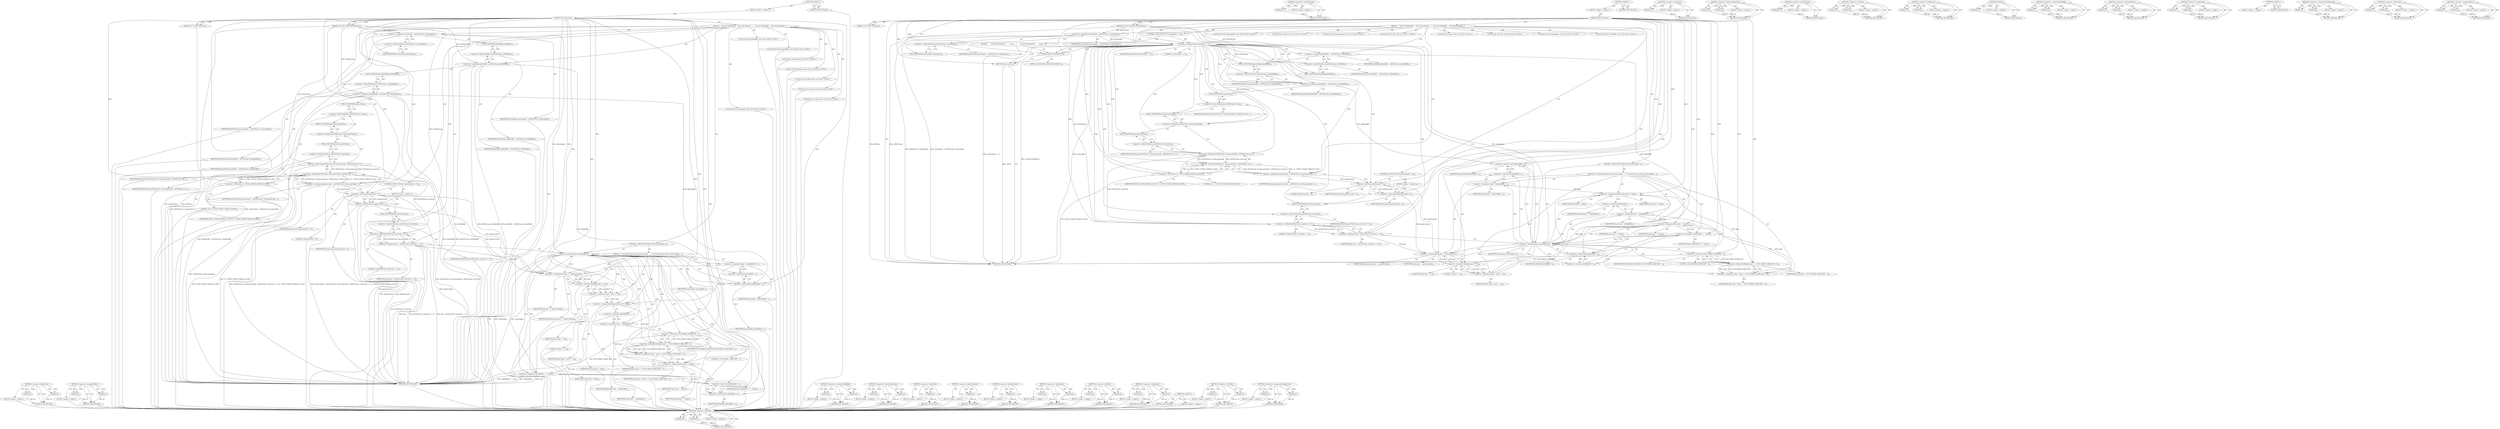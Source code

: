 digraph "&lt;operator&gt;.assignmentPlus" {
vulnerable_150 [label=<(METHOD,&lt;operator&gt;.fieldAccess)>];
vulnerable_151 [label=<(PARAM,p1)>];
vulnerable_152 [label=<(PARAM,p2)>];
vulnerable_153 [label=<(BLOCK,&lt;empty&gt;,&lt;empty&gt;)>];
vulnerable_154 [label=<(METHOD_RETURN,ANY)>];
vulnerable_172 [label=<(METHOD,&lt;operator&gt;.assignmentPlus)>];
vulnerable_173 [label=<(PARAM,p1)>];
vulnerable_174 [label=<(PARAM,p2)>];
vulnerable_175 [label=<(BLOCK,&lt;empty&gt;,&lt;empty&gt;)>];
vulnerable_176 [label=<(METHOD_RETURN,ANY)>];
vulnerable_6 [label=<(METHOD,&lt;global&gt;)<SUB>1</SUB>>];
vulnerable_7 [label=<(BLOCK,&lt;empty&gt;,&lt;empty&gt;)<SUB>1</SUB>>];
vulnerable_8 [label=<(METHOD,WT_VoiceGain)<SUB>1</SUB>>];
vulnerable_9 [label=<(PARAM,S_WT_VOICE *pWTVoice)<SUB>1</SUB>>];
vulnerable_10 [label=<(PARAM,S_WT_INT_FRAME *pWTIntFrame)<SUB>1</SUB>>];
vulnerable_11 [label=<(BLOCK,{
    EAS_I32 *pMixBuffer;
    EAS_PCM *pInputB...,{
    EAS_I32 *pMixBuffer;
    EAS_PCM *pInputB...)<SUB>2</SUB>>];
vulnerable_12 [label="<(LOCAL,EAS_I32* pMixBuffer: EAS_I32*)<SUB>3</SUB>>"];
vulnerable_13 [label="<(LOCAL,EAS_PCM* pInputBuffer: EAS_PCM*)<SUB>4</SUB>>"];
vulnerable_14 [label="<(LOCAL,EAS_I32 gain: EAS_I32)<SUB>5</SUB>>"];
vulnerable_15 [label="<(LOCAL,EAS_I32 gainIncrement: EAS_I32)<SUB>6</SUB>>"];
vulnerable_16 [label="<(LOCAL,EAS_I32 tmp0: EAS_I32)<SUB>7</SUB>>"];
vulnerable_17 [label="<(LOCAL,EAS_I32 tmp1: EAS_I32)<SUB>8</SUB>>"];
vulnerable_18 [label="<(LOCAL,EAS_I32 tmp2: EAS_I32)<SUB>9</SUB>>"];
vulnerable_19 [label="<(LOCAL,EAS_I32 numSamples: EAS_I32)<SUB>10</SUB>>"];
vulnerable_20 [label=<(&lt;operator&gt;.assignment,numSamples = pWTIntFrame-&gt;numSamples)<SUB>18</SUB>>];
vulnerable_21 [label=<(IDENTIFIER,numSamples,numSamples = pWTIntFrame-&gt;numSamples)<SUB>18</SUB>>];
vulnerable_22 [label=<(&lt;operator&gt;.indirectFieldAccess,pWTIntFrame-&gt;numSamples)<SUB>18</SUB>>];
vulnerable_23 [label=<(IDENTIFIER,pWTIntFrame,numSamples = pWTIntFrame-&gt;numSamples)<SUB>18</SUB>>];
vulnerable_24 [label=<(FIELD_IDENTIFIER,numSamples,numSamples)<SUB>18</SUB>>];
vulnerable_25 [label=<(&lt;operator&gt;.assignment,pMixBuffer = pWTIntFrame-&gt;pMixBuffer)<SUB>19</SUB>>];
vulnerable_26 [label=<(IDENTIFIER,pMixBuffer,pMixBuffer = pWTIntFrame-&gt;pMixBuffer)<SUB>19</SUB>>];
vulnerable_27 [label=<(&lt;operator&gt;.indirectFieldAccess,pWTIntFrame-&gt;pMixBuffer)<SUB>19</SUB>>];
vulnerable_28 [label=<(IDENTIFIER,pWTIntFrame,pMixBuffer = pWTIntFrame-&gt;pMixBuffer)<SUB>19</SUB>>];
vulnerable_29 [label=<(FIELD_IDENTIFIER,pMixBuffer,pMixBuffer)<SUB>19</SUB>>];
vulnerable_30 [label=<(&lt;operator&gt;.assignment,pInputBuffer = pWTIntFrame-&gt;pAudioBuffer)<SUB>20</SUB>>];
vulnerable_31 [label=<(IDENTIFIER,pInputBuffer,pInputBuffer = pWTIntFrame-&gt;pAudioBuffer)<SUB>20</SUB>>];
vulnerable_32 [label=<(&lt;operator&gt;.indirectFieldAccess,pWTIntFrame-&gt;pAudioBuffer)<SUB>20</SUB>>];
vulnerable_33 [label=<(IDENTIFIER,pWTIntFrame,pInputBuffer = pWTIntFrame-&gt;pAudioBuffer)<SUB>20</SUB>>];
vulnerable_34 [label=<(FIELD_IDENTIFIER,pAudioBuffer,pAudioBuffer)<SUB>20</SUB>>];
vulnerable_35 [label=<(&lt;operator&gt;.assignment,gainIncrement = (pWTIntFrame-&gt;frame.gainTarget ...)<SUB>23</SUB>>];
vulnerable_36 [label=<(IDENTIFIER,gainIncrement,gainIncrement = (pWTIntFrame-&gt;frame.gainTarget ...)<SUB>23</SUB>>];
vulnerable_37 [label=<(&lt;operator&gt;.shiftLeft,(pWTIntFrame-&gt;frame.gainTarget - pWTIntFrame-&gt;p...)<SUB>23</SUB>>];
vulnerable_38 [label=<(&lt;operator&gt;.subtraction,pWTIntFrame-&gt;frame.gainTarget - pWTIntFrame-&gt;pr...)<SUB>23</SUB>>];
vulnerable_39 [label=<(&lt;operator&gt;.fieldAccess,pWTIntFrame-&gt;frame.gainTarget)<SUB>23</SUB>>];
vulnerable_40 [label=<(&lt;operator&gt;.indirectFieldAccess,pWTIntFrame-&gt;frame)<SUB>23</SUB>>];
vulnerable_41 [label=<(IDENTIFIER,pWTIntFrame,pWTIntFrame-&gt;frame.gainTarget - pWTIntFrame-&gt;pr...)<SUB>23</SUB>>];
vulnerable_42 [label=<(FIELD_IDENTIFIER,frame,frame)<SUB>23</SUB>>];
vulnerable_43 [label=<(FIELD_IDENTIFIER,gainTarget,gainTarget)<SUB>23</SUB>>];
vulnerable_44 [label=<(&lt;operator&gt;.indirectFieldAccess,pWTIntFrame-&gt;prevGain)<SUB>23</SUB>>];
vulnerable_45 [label=<(IDENTIFIER,pWTIntFrame,pWTIntFrame-&gt;frame.gainTarget - pWTIntFrame-&gt;pr...)<SUB>23</SUB>>];
vulnerable_46 [label=<(FIELD_IDENTIFIER,prevGain,prevGain)<SUB>23</SUB>>];
vulnerable_47 [label=<(&lt;operator&gt;.subtraction,16 - SYNTH_UPDATE_PERIOD_IN_BITS)<SUB>23</SUB>>];
vulnerable_48 [label=<(LITERAL,16,16 - SYNTH_UPDATE_PERIOD_IN_BITS)<SUB>23</SUB>>];
vulnerable_49 [label=<(IDENTIFIER,SYNTH_UPDATE_PERIOD_IN_BITS,16 - SYNTH_UPDATE_PERIOD_IN_BITS)<SUB>23</SUB>>];
vulnerable_50 [label=<(CONTROL_STRUCTURE,IF,if (gainIncrement &lt; 0))<SUB>24</SUB>>];
vulnerable_51 [label=<(&lt;operator&gt;.lessThan,gainIncrement &lt; 0)<SUB>24</SUB>>];
vulnerable_52 [label=<(IDENTIFIER,gainIncrement,gainIncrement &lt; 0)<SUB>24</SUB>>];
vulnerable_53 [label=<(LITERAL,0,gainIncrement &lt; 0)<SUB>24</SUB>>];
vulnerable_54 [label=<(BLOCK,&lt;empty&gt;,&lt;empty&gt;)<SUB>25</SUB>>];
vulnerable_55 [label=<(&lt;operator&gt;.postIncrement,gainIncrement++)<SUB>25</SUB>>];
vulnerable_56 [label=<(IDENTIFIER,gainIncrement,gainIncrement++)<SUB>25</SUB>>];
vulnerable_57 [label=<(&lt;operator&gt;.assignment,gain = pWTIntFrame-&gt;prevGain &lt;&lt; 16)<SUB>27</SUB>>];
vulnerable_58 [label=<(IDENTIFIER,gain,gain = pWTIntFrame-&gt;prevGain &lt;&lt; 16)<SUB>27</SUB>>];
vulnerable_59 [label=<(&lt;operator&gt;.shiftLeft,pWTIntFrame-&gt;prevGain &lt;&lt; 16)<SUB>27</SUB>>];
vulnerable_60 [label=<(&lt;operator&gt;.indirectFieldAccess,pWTIntFrame-&gt;prevGain)<SUB>27</SUB>>];
vulnerable_61 [label=<(IDENTIFIER,pWTIntFrame,pWTIntFrame-&gt;prevGain &lt;&lt; 16)<SUB>27</SUB>>];
vulnerable_62 [label=<(FIELD_IDENTIFIER,prevGain,prevGain)<SUB>27</SUB>>];
vulnerable_63 [label=<(LITERAL,16,pWTIntFrame-&gt;prevGain &lt;&lt; 16)<SUB>27</SUB>>];
vulnerable_64 [label=<(CONTROL_STRUCTURE,WHILE,while (numSamples--))<SUB>34</SUB>>];
vulnerable_65 [label=<(&lt;operator&gt;.postDecrement,numSamples--)<SUB>34</SUB>>];
vulnerable_66 [label=<(IDENTIFIER,numSamples,numSamples--)<SUB>34</SUB>>];
vulnerable_67 [label=<(BLOCK,{

 /* incremental gain step to prevent zipper ...,{

 /* incremental gain step to prevent zipper ...)<SUB>34</SUB>>];
vulnerable_68 [label=<(&lt;operator&gt;.assignment,tmp0 = *pInputBuffer++)<SUB>37</SUB>>];
vulnerable_69 [label=<(IDENTIFIER,tmp0,tmp0 = *pInputBuffer++)<SUB>37</SUB>>];
vulnerable_70 [label=<(&lt;operator&gt;.indirection,*pInputBuffer++)<SUB>37</SUB>>];
vulnerable_71 [label=<(&lt;operator&gt;.postIncrement,pInputBuffer++)<SUB>37</SUB>>];
vulnerable_72 [label=<(IDENTIFIER,pInputBuffer,pInputBuffer++)<SUB>37</SUB>>];
vulnerable_73 [label=<(&lt;operator&gt;.assignmentPlus,gain += gainIncrement)<SUB>38</SUB>>];
vulnerable_74 [label=<(IDENTIFIER,gain,gain += gainIncrement)<SUB>38</SUB>>];
vulnerable_75 [label=<(IDENTIFIER,gainIncrement,gain += gainIncrement)<SUB>38</SUB>>];
vulnerable_76 [label=<(&lt;operator&gt;.assignment,tmp2 = gain &gt;&gt; 16)<SUB>40</SUB>>];
vulnerable_77 [label=<(IDENTIFIER,tmp2,tmp2 = gain &gt;&gt; 16)<SUB>40</SUB>>];
vulnerable_78 [label=<(&lt;operator&gt;.arithmeticShiftRight,gain &gt;&gt; 16)<SUB>40</SUB>>];
vulnerable_79 [label=<(IDENTIFIER,gain,gain &gt;&gt; 16)<SUB>40</SUB>>];
vulnerable_80 [label=<(LITERAL,16,gain &gt;&gt; 16)<SUB>40</SUB>>];
vulnerable_81 [label=<(&lt;operator&gt;.assignmentMultiplication,tmp2 *= tmp0)<SUB>43</SUB>>];
vulnerable_82 [label=<(IDENTIFIER,tmp2,tmp2 *= tmp0)<SUB>43</SUB>>];
vulnerable_83 [label=<(IDENTIFIER,tmp0,tmp2 *= tmp0)<SUB>43</SUB>>];
vulnerable_84 [label=<(&lt;operator&gt;.assignment,tmp1 = *pMixBuffer)<SUB>75</SUB>>];
vulnerable_85 [label=<(IDENTIFIER,tmp1,tmp1 = *pMixBuffer)<SUB>75</SUB>>];
vulnerable_86 [label=<(&lt;operator&gt;.indirection,*pMixBuffer)<SUB>75</SUB>>];
vulnerable_87 [label=<(IDENTIFIER,pMixBuffer,tmp1 = *pMixBuffer)<SUB>75</SUB>>];
vulnerable_88 [label=<(&lt;operator&gt;.assignment,tmp2 = tmp2 &gt;&gt; (NUM_MIXER_GUARD_BITS - 1))<SUB>77</SUB>>];
vulnerable_89 [label=<(IDENTIFIER,tmp2,tmp2 = tmp2 &gt;&gt; (NUM_MIXER_GUARD_BITS - 1))<SUB>77</SUB>>];
vulnerable_90 [label=<(&lt;operator&gt;.arithmeticShiftRight,tmp2 &gt;&gt; (NUM_MIXER_GUARD_BITS - 1))<SUB>77</SUB>>];
vulnerable_91 [label=<(IDENTIFIER,tmp2,tmp2 &gt;&gt; (NUM_MIXER_GUARD_BITS - 1))<SUB>77</SUB>>];
vulnerable_92 [label=<(&lt;operator&gt;.subtraction,NUM_MIXER_GUARD_BITS - 1)<SUB>77</SUB>>];
vulnerable_93 [label=<(IDENTIFIER,NUM_MIXER_GUARD_BITS,NUM_MIXER_GUARD_BITS - 1)<SUB>77</SUB>>];
vulnerable_94 [label=<(LITERAL,1,NUM_MIXER_GUARD_BITS - 1)<SUB>77</SUB>>];
vulnerable_95 [label=<(&lt;operator&gt;.assignmentPlus,tmp1 += tmp2)<SUB>78</SUB>>];
vulnerable_96 [label=<(IDENTIFIER,tmp1,tmp1 += tmp2)<SUB>78</SUB>>];
vulnerable_97 [label=<(IDENTIFIER,tmp2,tmp1 += tmp2)<SUB>78</SUB>>];
vulnerable_98 [label=<(&lt;operator&gt;.assignment,*pMixBuffer++ = tmp1)<SUB>79</SUB>>];
vulnerable_99 [label=<(&lt;operator&gt;.indirection,*pMixBuffer++)<SUB>79</SUB>>];
vulnerable_100 [label=<(&lt;operator&gt;.postIncrement,pMixBuffer++)<SUB>79</SUB>>];
vulnerable_101 [label=<(IDENTIFIER,pMixBuffer,pMixBuffer++)<SUB>79</SUB>>];
vulnerable_102 [label=<(IDENTIFIER,tmp1,*pMixBuffer++ = tmp1)<SUB>79</SUB>>];
vulnerable_103 [label=<(METHOD_RETURN,void)<SUB>1</SUB>>];
vulnerable_105 [label=<(METHOD_RETURN,ANY)<SUB>1</SUB>>];
vulnerable_177 [label=<(METHOD,&lt;operator&gt;.arithmeticShiftRight)>];
vulnerable_178 [label=<(PARAM,p1)>];
vulnerable_179 [label=<(PARAM,p2)>];
vulnerable_180 [label=<(BLOCK,&lt;empty&gt;,&lt;empty&gt;)>];
vulnerable_181 [label=<(METHOD_RETURN,ANY)>];
vulnerable_135 [label=<(METHOD,&lt;operator&gt;.indirectFieldAccess)>];
vulnerable_136 [label=<(PARAM,p1)>];
vulnerable_137 [label=<(PARAM,p2)>];
vulnerable_138 [label=<(BLOCK,&lt;empty&gt;,&lt;empty&gt;)>];
vulnerable_139 [label=<(METHOD_RETURN,ANY)>];
vulnerable_168 [label=<(METHOD,&lt;operator&gt;.indirection)>];
vulnerable_169 [label=<(PARAM,p1)>];
vulnerable_170 [label=<(BLOCK,&lt;empty&gt;,&lt;empty&gt;)>];
vulnerable_171 [label=<(METHOD_RETURN,ANY)>];
vulnerable_164 [label=<(METHOD,&lt;operator&gt;.postDecrement)>];
vulnerable_165 [label=<(PARAM,p1)>];
vulnerable_166 [label=<(BLOCK,&lt;empty&gt;,&lt;empty&gt;)>];
vulnerable_167 [label=<(METHOD_RETURN,ANY)>];
vulnerable_160 [label=<(METHOD,&lt;operator&gt;.postIncrement)>];
vulnerable_161 [label=<(PARAM,p1)>];
vulnerable_162 [label=<(BLOCK,&lt;empty&gt;,&lt;empty&gt;)>];
vulnerable_163 [label=<(METHOD_RETURN,ANY)>];
vulnerable_145 [label=<(METHOD,&lt;operator&gt;.subtraction)>];
vulnerable_146 [label=<(PARAM,p1)>];
vulnerable_147 [label=<(PARAM,p2)>];
vulnerable_148 [label=<(BLOCK,&lt;empty&gt;,&lt;empty&gt;)>];
vulnerable_149 [label=<(METHOD_RETURN,ANY)>];
vulnerable_140 [label=<(METHOD,&lt;operator&gt;.shiftLeft)>];
vulnerable_141 [label=<(PARAM,p1)>];
vulnerable_142 [label=<(PARAM,p2)>];
vulnerable_143 [label=<(BLOCK,&lt;empty&gt;,&lt;empty&gt;)>];
vulnerable_144 [label=<(METHOD_RETURN,ANY)>];
vulnerable_130 [label=<(METHOD,&lt;operator&gt;.assignment)>];
vulnerable_131 [label=<(PARAM,p1)>];
vulnerable_132 [label=<(PARAM,p2)>];
vulnerable_133 [label=<(BLOCK,&lt;empty&gt;,&lt;empty&gt;)>];
vulnerable_134 [label=<(METHOD_RETURN,ANY)>];
vulnerable_124 [label=<(METHOD,&lt;global&gt;)<SUB>1</SUB>>];
vulnerable_125 [label=<(BLOCK,&lt;empty&gt;,&lt;empty&gt;)>];
vulnerable_126 [label=<(METHOD_RETURN,ANY)>];
vulnerable_155 [label=<(METHOD,&lt;operator&gt;.lessThan)>];
vulnerable_156 [label=<(PARAM,p1)>];
vulnerable_157 [label=<(PARAM,p2)>];
vulnerable_158 [label=<(BLOCK,&lt;empty&gt;,&lt;empty&gt;)>];
vulnerable_159 [label=<(METHOD_RETURN,ANY)>];
vulnerable_182 [label=<(METHOD,&lt;operator&gt;.assignmentMultiplication)>];
vulnerable_183 [label=<(PARAM,p1)>];
vulnerable_184 [label=<(PARAM,p2)>];
vulnerable_185 [label=<(BLOCK,&lt;empty&gt;,&lt;empty&gt;)>];
vulnerable_186 [label=<(METHOD_RETURN,ANY)>];
fixed_159 [label=<(METHOD,&lt;operator&gt;.shiftLeft)>];
fixed_160 [label=<(PARAM,p1)>];
fixed_161 [label=<(PARAM,p2)>];
fixed_162 [label=<(BLOCK,&lt;empty&gt;,&lt;empty&gt;)>];
fixed_163 [label=<(METHOD_RETURN,ANY)>];
fixed_183 [label=<(METHOD,&lt;operator&gt;.postDecrement)>];
fixed_184 [label=<(PARAM,p1)>];
fixed_185 [label=<(BLOCK,&lt;empty&gt;,&lt;empty&gt;)>];
fixed_186 [label=<(METHOD_RETURN,ANY)>];
fixed_6 [label=<(METHOD,&lt;global&gt;)<SUB>1</SUB>>];
fixed_7 [label=<(BLOCK,&lt;empty&gt;,&lt;empty&gt;)<SUB>1</SUB>>];
fixed_8 [label=<(METHOD,WT_VoiceGain)<SUB>1</SUB>>];
fixed_9 [label=<(PARAM,S_WT_VOICE *pWTVoice)<SUB>1</SUB>>];
fixed_10 [label=<(PARAM,S_WT_INT_FRAME *pWTIntFrame)<SUB>1</SUB>>];
fixed_11 [label=<(BLOCK,{
    EAS_I32 *pMixBuffer;
    EAS_PCM *pInputB...,{
    EAS_I32 *pMixBuffer;
    EAS_PCM *pInputB...)<SUB>2</SUB>>];
fixed_12 [label="<(LOCAL,EAS_I32* pMixBuffer: EAS_I32*)<SUB>3</SUB>>"];
fixed_13 [label="<(LOCAL,EAS_PCM* pInputBuffer: EAS_PCM*)<SUB>4</SUB>>"];
fixed_14 [label="<(LOCAL,EAS_I32 gain: EAS_I32)<SUB>5</SUB>>"];
fixed_15 [label="<(LOCAL,EAS_I32 gainIncrement: EAS_I32)<SUB>6</SUB>>"];
fixed_16 [label="<(LOCAL,EAS_I32 tmp0: EAS_I32)<SUB>7</SUB>>"];
fixed_17 [label="<(LOCAL,EAS_I32 tmp1: EAS_I32)<SUB>8</SUB>>"];
fixed_18 [label="<(LOCAL,EAS_I32 tmp2: EAS_I32)<SUB>9</SUB>>"];
fixed_19 [label="<(LOCAL,EAS_I32 numSamples: EAS_I32)<SUB>10</SUB>>"];
fixed_20 [label=<(&lt;operator&gt;.assignment,numSamples = pWTIntFrame-&gt;numSamples)<SUB>18</SUB>>];
fixed_21 [label=<(IDENTIFIER,numSamples,numSamples = pWTIntFrame-&gt;numSamples)<SUB>18</SUB>>];
fixed_22 [label=<(&lt;operator&gt;.indirectFieldAccess,pWTIntFrame-&gt;numSamples)<SUB>18</SUB>>];
fixed_23 [label=<(IDENTIFIER,pWTIntFrame,numSamples = pWTIntFrame-&gt;numSamples)<SUB>18</SUB>>];
fixed_24 [label=<(FIELD_IDENTIFIER,numSamples,numSamples)<SUB>18</SUB>>];
fixed_25 [label=<(CONTROL_STRUCTURE,IF,if (numSamples &lt;= 0))<SUB>19</SUB>>];
fixed_26 [label=<(&lt;operator&gt;.lessEqualsThan,numSamples &lt;= 0)<SUB>19</SUB>>];
fixed_27 [label=<(IDENTIFIER,numSamples,numSamples &lt;= 0)<SUB>19</SUB>>];
fixed_28 [label=<(LITERAL,0,numSamples &lt;= 0)<SUB>19</SUB>>];
fixed_29 [label=<(BLOCK,{
        ALOGE(&quot;b/26366256&quot;);
        return;
...,{
        ALOGE(&quot;b/26366256&quot;);
        return;
...)<SUB>19</SUB>>];
fixed_30 [label=<(ALOGE,ALOGE(&quot;b/26366256&quot;))<SUB>20</SUB>>];
fixed_31 [label=<(LITERAL,&quot;b/26366256&quot;,ALOGE(&quot;b/26366256&quot;))<SUB>20</SUB>>];
fixed_32 [label=<(RETURN,return;,return;)<SUB>21</SUB>>];
fixed_33 [label=<(&lt;operator&gt;.assignment,pMixBuffer = pWTIntFrame-&gt;pMixBuffer)<SUB>23</SUB>>];
fixed_34 [label=<(IDENTIFIER,pMixBuffer,pMixBuffer = pWTIntFrame-&gt;pMixBuffer)<SUB>23</SUB>>];
fixed_35 [label=<(&lt;operator&gt;.indirectFieldAccess,pWTIntFrame-&gt;pMixBuffer)<SUB>23</SUB>>];
fixed_36 [label=<(IDENTIFIER,pWTIntFrame,pMixBuffer = pWTIntFrame-&gt;pMixBuffer)<SUB>23</SUB>>];
fixed_37 [label=<(FIELD_IDENTIFIER,pMixBuffer,pMixBuffer)<SUB>23</SUB>>];
fixed_38 [label=<(&lt;operator&gt;.assignment,pInputBuffer = pWTIntFrame-&gt;pAudioBuffer)<SUB>24</SUB>>];
fixed_39 [label=<(IDENTIFIER,pInputBuffer,pInputBuffer = pWTIntFrame-&gt;pAudioBuffer)<SUB>24</SUB>>];
fixed_40 [label=<(&lt;operator&gt;.indirectFieldAccess,pWTIntFrame-&gt;pAudioBuffer)<SUB>24</SUB>>];
fixed_41 [label=<(IDENTIFIER,pWTIntFrame,pInputBuffer = pWTIntFrame-&gt;pAudioBuffer)<SUB>24</SUB>>];
fixed_42 [label=<(FIELD_IDENTIFIER,pAudioBuffer,pAudioBuffer)<SUB>24</SUB>>];
fixed_43 [label=<(&lt;operator&gt;.assignment,gainIncrement = (pWTIntFrame-&gt;frame.gainTarget ...)<SUB>27</SUB>>];
fixed_44 [label=<(IDENTIFIER,gainIncrement,gainIncrement = (pWTIntFrame-&gt;frame.gainTarget ...)<SUB>27</SUB>>];
fixed_45 [label=<(&lt;operator&gt;.shiftLeft,(pWTIntFrame-&gt;frame.gainTarget - pWTIntFrame-&gt;p...)<SUB>27</SUB>>];
fixed_46 [label=<(&lt;operator&gt;.subtraction,pWTIntFrame-&gt;frame.gainTarget - pWTIntFrame-&gt;pr...)<SUB>27</SUB>>];
fixed_47 [label=<(&lt;operator&gt;.fieldAccess,pWTIntFrame-&gt;frame.gainTarget)<SUB>27</SUB>>];
fixed_48 [label=<(&lt;operator&gt;.indirectFieldAccess,pWTIntFrame-&gt;frame)<SUB>27</SUB>>];
fixed_49 [label=<(IDENTIFIER,pWTIntFrame,pWTIntFrame-&gt;frame.gainTarget - pWTIntFrame-&gt;pr...)<SUB>27</SUB>>];
fixed_50 [label=<(FIELD_IDENTIFIER,frame,frame)<SUB>27</SUB>>];
fixed_51 [label=<(FIELD_IDENTIFIER,gainTarget,gainTarget)<SUB>27</SUB>>];
fixed_52 [label=<(&lt;operator&gt;.indirectFieldAccess,pWTIntFrame-&gt;prevGain)<SUB>27</SUB>>];
fixed_53 [label=<(IDENTIFIER,pWTIntFrame,pWTIntFrame-&gt;frame.gainTarget - pWTIntFrame-&gt;pr...)<SUB>27</SUB>>];
fixed_54 [label=<(FIELD_IDENTIFIER,prevGain,prevGain)<SUB>27</SUB>>];
fixed_55 [label=<(&lt;operator&gt;.subtraction,16 - SYNTH_UPDATE_PERIOD_IN_BITS)<SUB>27</SUB>>];
fixed_56 [label=<(LITERAL,16,16 - SYNTH_UPDATE_PERIOD_IN_BITS)<SUB>27</SUB>>];
fixed_57 [label=<(IDENTIFIER,SYNTH_UPDATE_PERIOD_IN_BITS,16 - SYNTH_UPDATE_PERIOD_IN_BITS)<SUB>27</SUB>>];
fixed_58 [label=<(CONTROL_STRUCTURE,IF,if (gainIncrement &lt; 0))<SUB>28</SUB>>];
fixed_59 [label=<(&lt;operator&gt;.lessThan,gainIncrement &lt; 0)<SUB>28</SUB>>];
fixed_60 [label=<(IDENTIFIER,gainIncrement,gainIncrement &lt; 0)<SUB>28</SUB>>];
fixed_61 [label=<(LITERAL,0,gainIncrement &lt; 0)<SUB>28</SUB>>];
fixed_62 [label=<(BLOCK,&lt;empty&gt;,&lt;empty&gt;)<SUB>29</SUB>>];
fixed_63 [label=<(&lt;operator&gt;.postIncrement,gainIncrement++)<SUB>29</SUB>>];
fixed_64 [label=<(IDENTIFIER,gainIncrement,gainIncrement++)<SUB>29</SUB>>];
fixed_65 [label=<(&lt;operator&gt;.assignment,gain = pWTIntFrame-&gt;prevGain &lt;&lt; 16)<SUB>31</SUB>>];
fixed_66 [label=<(IDENTIFIER,gain,gain = pWTIntFrame-&gt;prevGain &lt;&lt; 16)<SUB>31</SUB>>];
fixed_67 [label=<(&lt;operator&gt;.shiftLeft,pWTIntFrame-&gt;prevGain &lt;&lt; 16)<SUB>31</SUB>>];
fixed_68 [label=<(&lt;operator&gt;.indirectFieldAccess,pWTIntFrame-&gt;prevGain)<SUB>31</SUB>>];
fixed_69 [label=<(IDENTIFIER,pWTIntFrame,pWTIntFrame-&gt;prevGain &lt;&lt; 16)<SUB>31</SUB>>];
fixed_70 [label=<(FIELD_IDENTIFIER,prevGain,prevGain)<SUB>31</SUB>>];
fixed_71 [label=<(LITERAL,16,pWTIntFrame-&gt;prevGain &lt;&lt; 16)<SUB>31</SUB>>];
fixed_72 [label=<(CONTROL_STRUCTURE,WHILE,while (numSamples--))<SUB>38</SUB>>];
fixed_73 [label=<(&lt;operator&gt;.postDecrement,numSamples--)<SUB>38</SUB>>];
fixed_74 [label=<(IDENTIFIER,numSamples,numSamples--)<SUB>38</SUB>>];
fixed_75 [label=<(BLOCK,{

 /* incremental gain step to prevent zipper ...,{

 /* incremental gain step to prevent zipper ...)<SUB>38</SUB>>];
fixed_76 [label=<(&lt;operator&gt;.assignment,tmp0 = *pInputBuffer++)<SUB>41</SUB>>];
fixed_77 [label=<(IDENTIFIER,tmp0,tmp0 = *pInputBuffer++)<SUB>41</SUB>>];
fixed_78 [label=<(&lt;operator&gt;.indirection,*pInputBuffer++)<SUB>41</SUB>>];
fixed_79 [label=<(&lt;operator&gt;.postIncrement,pInputBuffer++)<SUB>41</SUB>>];
fixed_80 [label=<(IDENTIFIER,pInputBuffer,pInputBuffer++)<SUB>41</SUB>>];
fixed_81 [label=<(&lt;operator&gt;.assignmentPlus,gain += gainIncrement)<SUB>42</SUB>>];
fixed_82 [label=<(IDENTIFIER,gain,gain += gainIncrement)<SUB>42</SUB>>];
fixed_83 [label=<(IDENTIFIER,gainIncrement,gain += gainIncrement)<SUB>42</SUB>>];
fixed_84 [label=<(&lt;operator&gt;.assignment,tmp2 = gain &gt;&gt; 16)<SUB>44</SUB>>];
fixed_85 [label=<(IDENTIFIER,tmp2,tmp2 = gain &gt;&gt; 16)<SUB>44</SUB>>];
fixed_86 [label=<(&lt;operator&gt;.arithmeticShiftRight,gain &gt;&gt; 16)<SUB>44</SUB>>];
fixed_87 [label=<(IDENTIFIER,gain,gain &gt;&gt; 16)<SUB>44</SUB>>];
fixed_88 [label=<(LITERAL,16,gain &gt;&gt; 16)<SUB>44</SUB>>];
fixed_89 [label=<(&lt;operator&gt;.assignmentMultiplication,tmp2 *= tmp0)<SUB>47</SUB>>];
fixed_90 [label=<(IDENTIFIER,tmp2,tmp2 *= tmp0)<SUB>47</SUB>>];
fixed_91 [label=<(IDENTIFIER,tmp0,tmp2 *= tmp0)<SUB>47</SUB>>];
fixed_92 [label=<(&lt;operator&gt;.assignment,tmp1 = *pMixBuffer)<SUB>79</SUB>>];
fixed_93 [label=<(IDENTIFIER,tmp1,tmp1 = *pMixBuffer)<SUB>79</SUB>>];
fixed_94 [label=<(&lt;operator&gt;.indirection,*pMixBuffer)<SUB>79</SUB>>];
fixed_95 [label=<(IDENTIFIER,pMixBuffer,tmp1 = *pMixBuffer)<SUB>79</SUB>>];
fixed_96 [label=<(&lt;operator&gt;.assignment,tmp2 = tmp2 &gt;&gt; (NUM_MIXER_GUARD_BITS - 1))<SUB>81</SUB>>];
fixed_97 [label=<(IDENTIFIER,tmp2,tmp2 = tmp2 &gt;&gt; (NUM_MIXER_GUARD_BITS - 1))<SUB>81</SUB>>];
fixed_98 [label=<(&lt;operator&gt;.arithmeticShiftRight,tmp2 &gt;&gt; (NUM_MIXER_GUARD_BITS - 1))<SUB>81</SUB>>];
fixed_99 [label=<(IDENTIFIER,tmp2,tmp2 &gt;&gt; (NUM_MIXER_GUARD_BITS - 1))<SUB>81</SUB>>];
fixed_100 [label=<(&lt;operator&gt;.subtraction,NUM_MIXER_GUARD_BITS - 1)<SUB>81</SUB>>];
fixed_101 [label=<(IDENTIFIER,NUM_MIXER_GUARD_BITS,NUM_MIXER_GUARD_BITS - 1)<SUB>81</SUB>>];
fixed_102 [label=<(LITERAL,1,NUM_MIXER_GUARD_BITS - 1)<SUB>81</SUB>>];
fixed_103 [label=<(&lt;operator&gt;.assignmentPlus,tmp1 += tmp2)<SUB>82</SUB>>];
fixed_104 [label=<(IDENTIFIER,tmp1,tmp1 += tmp2)<SUB>82</SUB>>];
fixed_105 [label=<(IDENTIFIER,tmp2,tmp1 += tmp2)<SUB>82</SUB>>];
fixed_106 [label=<(&lt;operator&gt;.assignment,*pMixBuffer++ = tmp1)<SUB>83</SUB>>];
fixed_107 [label=<(&lt;operator&gt;.indirection,*pMixBuffer++)<SUB>83</SUB>>];
fixed_108 [label=<(&lt;operator&gt;.postIncrement,pMixBuffer++)<SUB>83</SUB>>];
fixed_109 [label=<(IDENTIFIER,pMixBuffer,pMixBuffer++)<SUB>83</SUB>>];
fixed_110 [label=<(IDENTIFIER,tmp1,*pMixBuffer++ = tmp1)<SUB>83</SUB>>];
fixed_111 [label=<(METHOD_RETURN,void)<SUB>1</SUB>>];
fixed_113 [label=<(METHOD_RETURN,ANY)<SUB>1</SUB>>];
fixed_187 [label=<(METHOD,&lt;operator&gt;.indirection)>];
fixed_188 [label=<(PARAM,p1)>];
fixed_189 [label=<(BLOCK,&lt;empty&gt;,&lt;empty&gt;)>];
fixed_190 [label=<(METHOD_RETURN,ANY)>];
fixed_145 [label=<(METHOD,&lt;operator&gt;.indirectFieldAccess)>];
fixed_146 [label=<(PARAM,p1)>];
fixed_147 [label=<(PARAM,p2)>];
fixed_148 [label=<(BLOCK,&lt;empty&gt;,&lt;empty&gt;)>];
fixed_149 [label=<(METHOD_RETURN,ANY)>];
fixed_179 [label=<(METHOD,&lt;operator&gt;.postIncrement)>];
fixed_180 [label=<(PARAM,p1)>];
fixed_181 [label=<(BLOCK,&lt;empty&gt;,&lt;empty&gt;)>];
fixed_182 [label=<(METHOD_RETURN,ANY)>];
fixed_174 [label=<(METHOD,&lt;operator&gt;.lessThan)>];
fixed_175 [label=<(PARAM,p1)>];
fixed_176 [label=<(PARAM,p2)>];
fixed_177 [label=<(BLOCK,&lt;empty&gt;,&lt;empty&gt;)>];
fixed_178 [label=<(METHOD_RETURN,ANY)>];
fixed_169 [label=<(METHOD,&lt;operator&gt;.fieldAccess)>];
fixed_170 [label=<(PARAM,p1)>];
fixed_171 [label=<(PARAM,p2)>];
fixed_172 [label=<(BLOCK,&lt;empty&gt;,&lt;empty&gt;)>];
fixed_173 [label=<(METHOD_RETURN,ANY)>];
fixed_155 [label=<(METHOD,ALOGE)>];
fixed_156 [label=<(PARAM,p1)>];
fixed_157 [label=<(BLOCK,&lt;empty&gt;,&lt;empty&gt;)>];
fixed_158 [label=<(METHOD_RETURN,ANY)>];
fixed_196 [label=<(METHOD,&lt;operator&gt;.arithmeticShiftRight)>];
fixed_197 [label=<(PARAM,p1)>];
fixed_198 [label=<(PARAM,p2)>];
fixed_199 [label=<(BLOCK,&lt;empty&gt;,&lt;empty&gt;)>];
fixed_200 [label=<(METHOD_RETURN,ANY)>];
fixed_150 [label=<(METHOD,&lt;operator&gt;.lessEqualsThan)>];
fixed_151 [label=<(PARAM,p1)>];
fixed_152 [label=<(PARAM,p2)>];
fixed_153 [label=<(BLOCK,&lt;empty&gt;,&lt;empty&gt;)>];
fixed_154 [label=<(METHOD_RETURN,ANY)>];
fixed_140 [label=<(METHOD,&lt;operator&gt;.assignment)>];
fixed_141 [label=<(PARAM,p1)>];
fixed_142 [label=<(PARAM,p2)>];
fixed_143 [label=<(BLOCK,&lt;empty&gt;,&lt;empty&gt;)>];
fixed_144 [label=<(METHOD_RETURN,ANY)>];
fixed_134 [label=<(METHOD,&lt;global&gt;)<SUB>1</SUB>>];
fixed_135 [label=<(BLOCK,&lt;empty&gt;,&lt;empty&gt;)>];
fixed_136 [label=<(METHOD_RETURN,ANY)>];
fixed_201 [label=<(METHOD,&lt;operator&gt;.assignmentMultiplication)>];
fixed_202 [label=<(PARAM,p1)>];
fixed_203 [label=<(PARAM,p2)>];
fixed_204 [label=<(BLOCK,&lt;empty&gt;,&lt;empty&gt;)>];
fixed_205 [label=<(METHOD_RETURN,ANY)>];
fixed_164 [label=<(METHOD,&lt;operator&gt;.subtraction)>];
fixed_165 [label=<(PARAM,p1)>];
fixed_166 [label=<(PARAM,p2)>];
fixed_167 [label=<(BLOCK,&lt;empty&gt;,&lt;empty&gt;)>];
fixed_168 [label=<(METHOD_RETURN,ANY)>];
fixed_191 [label=<(METHOD,&lt;operator&gt;.assignmentPlus)>];
fixed_192 [label=<(PARAM,p1)>];
fixed_193 [label=<(PARAM,p2)>];
fixed_194 [label=<(BLOCK,&lt;empty&gt;,&lt;empty&gt;)>];
fixed_195 [label=<(METHOD_RETURN,ANY)>];
vulnerable_150 -> vulnerable_151  [key=0, label="AST: "];
vulnerable_150 -> vulnerable_151  [key=1, label="DDG: "];
vulnerable_150 -> vulnerable_153  [key=0, label="AST: "];
vulnerable_150 -> vulnerable_152  [key=0, label="AST: "];
vulnerable_150 -> vulnerable_152  [key=1, label="DDG: "];
vulnerable_150 -> vulnerable_154  [key=0, label="AST: "];
vulnerable_150 -> vulnerable_154  [key=1, label="CFG: "];
vulnerable_151 -> vulnerable_154  [key=0, label="DDG: p1"];
vulnerable_152 -> vulnerable_154  [key=0, label="DDG: p2"];
vulnerable_153 -> fixed_159  [key=0];
vulnerable_154 -> fixed_159  [key=0];
vulnerable_172 -> vulnerable_173  [key=0, label="AST: "];
vulnerable_172 -> vulnerable_173  [key=1, label="DDG: "];
vulnerable_172 -> vulnerable_175  [key=0, label="AST: "];
vulnerable_172 -> vulnerable_174  [key=0, label="AST: "];
vulnerable_172 -> vulnerable_174  [key=1, label="DDG: "];
vulnerable_172 -> vulnerable_176  [key=0, label="AST: "];
vulnerable_172 -> vulnerable_176  [key=1, label="CFG: "];
vulnerable_173 -> vulnerable_176  [key=0, label="DDG: p1"];
vulnerable_174 -> vulnerable_176  [key=0, label="DDG: p2"];
vulnerable_175 -> fixed_159  [key=0];
vulnerable_176 -> fixed_159  [key=0];
vulnerable_6 -> vulnerable_7  [key=0, label="AST: "];
vulnerable_6 -> vulnerable_105  [key=0, label="AST: "];
vulnerable_6 -> vulnerable_105  [key=1, label="CFG: "];
vulnerable_7 -> vulnerable_8  [key=0, label="AST: "];
vulnerable_8 -> vulnerable_9  [key=0, label="AST: "];
vulnerable_8 -> vulnerable_9  [key=1, label="DDG: "];
vulnerable_8 -> vulnerable_10  [key=0, label="AST: "];
vulnerable_8 -> vulnerable_10  [key=1, label="DDG: "];
vulnerable_8 -> vulnerable_11  [key=0, label="AST: "];
vulnerable_8 -> vulnerable_103  [key=0, label="AST: "];
vulnerable_8 -> vulnerable_24  [key=0, label="CFG: "];
vulnerable_8 -> vulnerable_51  [key=0, label="DDG: "];
vulnerable_8 -> vulnerable_59  [key=0, label="DDG: "];
vulnerable_8 -> vulnerable_65  [key=0, label="DDG: "];
vulnerable_8 -> vulnerable_73  [key=0, label="DDG: "];
vulnerable_8 -> vulnerable_81  [key=0, label="DDG: "];
vulnerable_8 -> vulnerable_95  [key=0, label="DDG: "];
vulnerable_8 -> vulnerable_98  [key=0, label="DDG: "];
vulnerable_8 -> vulnerable_47  [key=0, label="DDG: "];
vulnerable_8 -> vulnerable_55  [key=0, label="DDG: "];
vulnerable_8 -> vulnerable_78  [key=0, label="DDG: "];
vulnerable_8 -> vulnerable_90  [key=0, label="DDG: "];
vulnerable_8 -> vulnerable_71  [key=0, label="DDG: "];
vulnerable_8 -> vulnerable_92  [key=0, label="DDG: "];
vulnerable_8 -> vulnerable_100  [key=0, label="DDG: "];
vulnerable_9 -> vulnerable_103  [key=0, label="DDG: pWTVoice"];
vulnerable_10 -> vulnerable_103  [key=0, label="DDG: pWTIntFrame"];
vulnerable_10 -> vulnerable_20  [key=0, label="DDG: pWTIntFrame"];
vulnerable_10 -> vulnerable_25  [key=0, label="DDG: pWTIntFrame"];
vulnerable_10 -> vulnerable_30  [key=0, label="DDG: pWTIntFrame"];
vulnerable_10 -> vulnerable_59  [key=0, label="DDG: pWTIntFrame"];
vulnerable_10 -> vulnerable_38  [key=0, label="DDG: pWTIntFrame"];
vulnerable_11 -> vulnerable_12  [key=0, label="AST: "];
vulnerable_11 -> vulnerable_13  [key=0, label="AST: "];
vulnerable_11 -> vulnerable_14  [key=0, label="AST: "];
vulnerable_11 -> vulnerable_15  [key=0, label="AST: "];
vulnerable_11 -> vulnerable_16  [key=0, label="AST: "];
vulnerable_11 -> vulnerable_17  [key=0, label="AST: "];
vulnerable_11 -> vulnerable_18  [key=0, label="AST: "];
vulnerable_11 -> vulnerable_19  [key=0, label="AST: "];
vulnerable_11 -> vulnerable_20  [key=0, label="AST: "];
vulnerable_11 -> vulnerable_25  [key=0, label="AST: "];
vulnerable_11 -> vulnerable_30  [key=0, label="AST: "];
vulnerable_11 -> vulnerable_35  [key=0, label="AST: "];
vulnerable_11 -> vulnerable_50  [key=0, label="AST: "];
vulnerable_11 -> vulnerable_57  [key=0, label="AST: "];
vulnerable_11 -> vulnerable_64  [key=0, label="AST: "];
vulnerable_12 -> fixed_159  [key=0];
vulnerable_13 -> fixed_159  [key=0];
vulnerable_14 -> fixed_159  [key=0];
vulnerable_15 -> fixed_159  [key=0];
vulnerable_16 -> fixed_159  [key=0];
vulnerable_17 -> fixed_159  [key=0];
vulnerable_18 -> fixed_159  [key=0];
vulnerable_19 -> fixed_159  [key=0];
vulnerable_20 -> vulnerable_21  [key=0, label="AST: "];
vulnerable_20 -> vulnerable_22  [key=0, label="AST: "];
vulnerable_20 -> vulnerable_29  [key=0, label="CFG: "];
vulnerable_20 -> vulnerable_103  [key=0, label="DDG: pWTIntFrame-&gt;numSamples"];
vulnerable_20 -> vulnerable_103  [key=1, label="DDG: numSamples = pWTIntFrame-&gt;numSamples"];
vulnerable_20 -> vulnerable_65  [key=0, label="DDG: numSamples"];
vulnerable_21 -> fixed_159  [key=0];
vulnerable_22 -> vulnerable_23  [key=0, label="AST: "];
vulnerable_22 -> vulnerable_24  [key=0, label="AST: "];
vulnerable_22 -> vulnerable_20  [key=0, label="CFG: "];
vulnerable_23 -> fixed_159  [key=0];
vulnerable_24 -> vulnerable_22  [key=0, label="CFG: "];
vulnerable_25 -> vulnerable_26  [key=0, label="AST: "];
vulnerable_25 -> vulnerable_27  [key=0, label="AST: "];
vulnerable_25 -> vulnerable_34  [key=0, label="CFG: "];
vulnerable_25 -> vulnerable_103  [key=0, label="DDG: pMixBuffer"];
vulnerable_25 -> vulnerable_103  [key=1, label="DDG: pWTIntFrame-&gt;pMixBuffer"];
vulnerable_25 -> vulnerable_103  [key=2, label="DDG: pMixBuffer = pWTIntFrame-&gt;pMixBuffer"];
vulnerable_25 -> vulnerable_100  [key=0, label="DDG: pMixBuffer"];
vulnerable_26 -> fixed_159  [key=0];
vulnerable_27 -> vulnerable_28  [key=0, label="AST: "];
vulnerable_27 -> vulnerable_29  [key=0, label="AST: "];
vulnerable_27 -> vulnerable_25  [key=0, label="CFG: "];
vulnerable_28 -> fixed_159  [key=0];
vulnerable_29 -> vulnerable_27  [key=0, label="CFG: "];
vulnerable_30 -> vulnerable_31  [key=0, label="AST: "];
vulnerable_30 -> vulnerable_32  [key=0, label="AST: "];
vulnerable_30 -> vulnerable_42  [key=0, label="CFG: "];
vulnerable_30 -> vulnerable_103  [key=0, label="DDG: pInputBuffer"];
vulnerable_30 -> vulnerable_103  [key=1, label="DDG: pWTIntFrame-&gt;pAudioBuffer"];
vulnerable_30 -> vulnerable_103  [key=2, label="DDG: pInputBuffer = pWTIntFrame-&gt;pAudioBuffer"];
vulnerable_30 -> vulnerable_71  [key=0, label="DDG: pInputBuffer"];
vulnerable_31 -> fixed_159  [key=0];
vulnerable_32 -> vulnerable_33  [key=0, label="AST: "];
vulnerable_32 -> vulnerable_34  [key=0, label="AST: "];
vulnerable_32 -> vulnerable_30  [key=0, label="CFG: "];
vulnerable_33 -> fixed_159  [key=0];
vulnerable_34 -> vulnerable_32  [key=0, label="CFG: "];
vulnerable_35 -> vulnerable_36  [key=0, label="AST: "];
vulnerable_35 -> vulnerable_37  [key=0, label="AST: "];
vulnerable_35 -> vulnerable_51  [key=0, label="CFG: "];
vulnerable_35 -> vulnerable_51  [key=1, label="DDG: gainIncrement"];
vulnerable_35 -> vulnerable_103  [key=0, label="DDG: (pWTIntFrame-&gt;frame.gainTarget - pWTIntFrame-&gt;prevGain) &lt;&lt; (16 - SYNTH_UPDATE_PERIOD_IN_BITS)"];
vulnerable_35 -> vulnerable_103  [key=1, label="DDG: gainIncrement = (pWTIntFrame-&gt;frame.gainTarget - pWTIntFrame-&gt;prevGain) &lt;&lt; (16 - SYNTH_UPDATE_PERIOD_IN_BITS)"];
vulnerable_36 -> fixed_159  [key=0];
vulnerable_37 -> vulnerable_38  [key=0, label="AST: "];
vulnerable_37 -> vulnerable_47  [key=0, label="AST: "];
vulnerable_37 -> vulnerable_35  [key=0, label="CFG: "];
vulnerable_37 -> vulnerable_35  [key=1, label="DDG: pWTIntFrame-&gt;frame.gainTarget - pWTIntFrame-&gt;prevGain"];
vulnerable_37 -> vulnerable_35  [key=2, label="DDG: 16 - SYNTH_UPDATE_PERIOD_IN_BITS"];
vulnerable_37 -> vulnerable_103  [key=0, label="DDG: pWTIntFrame-&gt;frame.gainTarget - pWTIntFrame-&gt;prevGain"];
vulnerable_37 -> vulnerable_103  [key=1, label="DDG: 16 - SYNTH_UPDATE_PERIOD_IN_BITS"];
vulnerable_38 -> vulnerable_39  [key=0, label="AST: "];
vulnerable_38 -> vulnerable_44  [key=0, label="AST: "];
vulnerable_38 -> vulnerable_47  [key=0, label="CFG: "];
vulnerable_38 -> vulnerable_103  [key=0, label="DDG: pWTIntFrame-&gt;frame.gainTarget"];
vulnerable_38 -> vulnerable_37  [key=0, label="DDG: pWTIntFrame-&gt;frame.gainTarget"];
vulnerable_38 -> vulnerable_37  [key=1, label="DDG: pWTIntFrame-&gt;prevGain"];
vulnerable_38 -> vulnerable_59  [key=0, label="DDG: pWTIntFrame-&gt;prevGain"];
vulnerable_39 -> vulnerable_40  [key=0, label="AST: "];
vulnerable_39 -> vulnerable_43  [key=0, label="AST: "];
vulnerable_39 -> vulnerable_46  [key=0, label="CFG: "];
vulnerable_40 -> vulnerable_41  [key=0, label="AST: "];
vulnerable_40 -> vulnerable_42  [key=0, label="AST: "];
vulnerable_40 -> vulnerable_43  [key=0, label="CFG: "];
vulnerable_41 -> fixed_159  [key=0];
vulnerable_42 -> vulnerable_40  [key=0, label="CFG: "];
vulnerable_43 -> vulnerable_39  [key=0, label="CFG: "];
vulnerable_44 -> vulnerable_45  [key=0, label="AST: "];
vulnerable_44 -> vulnerable_46  [key=0, label="AST: "];
vulnerable_44 -> vulnerable_38  [key=0, label="CFG: "];
vulnerable_45 -> fixed_159  [key=0];
vulnerable_46 -> vulnerable_44  [key=0, label="CFG: "];
vulnerable_47 -> vulnerable_48  [key=0, label="AST: "];
vulnerable_47 -> vulnerable_49  [key=0, label="AST: "];
vulnerable_47 -> vulnerable_37  [key=0, label="CFG: "];
vulnerable_47 -> vulnerable_37  [key=1, label="DDG: 16"];
vulnerable_47 -> vulnerable_37  [key=2, label="DDG: SYNTH_UPDATE_PERIOD_IN_BITS"];
vulnerable_47 -> vulnerable_103  [key=0, label="DDG: SYNTH_UPDATE_PERIOD_IN_BITS"];
vulnerable_48 -> fixed_159  [key=0];
vulnerable_49 -> fixed_159  [key=0];
vulnerable_50 -> vulnerable_51  [key=0, label="AST: "];
vulnerable_50 -> vulnerable_54  [key=0, label="AST: "];
vulnerable_51 -> vulnerable_52  [key=0, label="AST: "];
vulnerable_51 -> vulnerable_53  [key=0, label="AST: "];
vulnerable_51 -> vulnerable_55  [key=0, label="CFG: "];
vulnerable_51 -> vulnerable_55  [key=1, label="DDG: gainIncrement"];
vulnerable_51 -> vulnerable_55  [key=2, label="CDG: "];
vulnerable_51 -> vulnerable_62  [key=0, label="CFG: "];
vulnerable_51 -> vulnerable_103  [key=0, label="DDG: gainIncrement"];
vulnerable_51 -> vulnerable_103  [key=1, label="DDG: gainIncrement &lt; 0"];
vulnerable_51 -> vulnerable_73  [key=0, label="DDG: gainIncrement"];
vulnerable_52 -> fixed_159  [key=0];
vulnerable_53 -> fixed_159  [key=0];
vulnerable_54 -> vulnerable_55  [key=0, label="AST: "];
vulnerable_55 -> vulnerable_56  [key=0, label="AST: "];
vulnerable_55 -> vulnerable_62  [key=0, label="CFG: "];
vulnerable_55 -> vulnerable_103  [key=0, label="DDG: gainIncrement"];
vulnerable_55 -> vulnerable_103  [key=1, label="DDG: gainIncrement++"];
vulnerable_55 -> vulnerable_73  [key=0, label="DDG: gainIncrement"];
vulnerable_56 -> fixed_159  [key=0];
vulnerable_57 -> vulnerable_58  [key=0, label="AST: "];
vulnerable_57 -> vulnerable_59  [key=0, label="AST: "];
vulnerable_57 -> vulnerable_65  [key=0, label="CFG: "];
vulnerable_57 -> vulnerable_103  [key=0, label="DDG: gain"];
vulnerable_57 -> vulnerable_103  [key=1, label="DDG: pWTIntFrame-&gt;prevGain &lt;&lt; 16"];
vulnerable_57 -> vulnerable_103  [key=2, label="DDG: gain = pWTIntFrame-&gt;prevGain &lt;&lt; 16"];
vulnerable_57 -> vulnerable_73  [key=0, label="DDG: gain"];
vulnerable_58 -> fixed_159  [key=0];
vulnerable_59 -> vulnerable_60  [key=0, label="AST: "];
vulnerable_59 -> vulnerable_63  [key=0, label="AST: "];
vulnerable_59 -> vulnerable_57  [key=0, label="CFG: "];
vulnerable_59 -> vulnerable_57  [key=1, label="DDG: pWTIntFrame-&gt;prevGain"];
vulnerable_59 -> vulnerable_57  [key=2, label="DDG: 16"];
vulnerable_59 -> vulnerable_103  [key=0, label="DDG: pWTIntFrame-&gt;prevGain"];
vulnerable_60 -> vulnerable_61  [key=0, label="AST: "];
vulnerable_60 -> vulnerable_62  [key=0, label="AST: "];
vulnerable_60 -> vulnerable_59  [key=0, label="CFG: "];
vulnerable_61 -> fixed_159  [key=0];
vulnerable_62 -> vulnerable_60  [key=0, label="CFG: "];
vulnerable_63 -> fixed_159  [key=0];
vulnerable_64 -> vulnerable_65  [key=0, label="AST: "];
vulnerable_64 -> vulnerable_67  [key=0, label="AST: "];
vulnerable_65 -> vulnerable_66  [key=0, label="AST: "];
vulnerable_65 -> vulnerable_103  [key=0, label="CFG: "];
vulnerable_65 -> vulnerable_103  [key=1, label="DDG: numSamples"];
vulnerable_65 -> vulnerable_103  [key=2, label="DDG: numSamples--"];
vulnerable_65 -> vulnerable_71  [key=0, label="CFG: "];
vulnerable_65 -> vulnerable_71  [key=1, label="CDG: "];
vulnerable_65 -> vulnerable_68  [key=0, label="CDG: "];
vulnerable_65 -> vulnerable_73  [key=0, label="CDG: "];
vulnerable_65 -> vulnerable_98  [key=0, label="CDG: "];
vulnerable_65 -> vulnerable_99  [key=0, label="CDG: "];
vulnerable_65 -> vulnerable_81  [key=0, label="CDG: "];
vulnerable_65 -> vulnerable_100  [key=0, label="CDG: "];
vulnerable_65 -> vulnerable_84  [key=0, label="CDG: "];
vulnerable_65 -> vulnerable_88  [key=0, label="CDG: "];
vulnerable_65 -> vulnerable_70  [key=0, label="CDG: "];
vulnerable_65 -> vulnerable_95  [key=0, label="CDG: "];
vulnerable_65 -> vulnerable_92  [key=0, label="CDG: "];
vulnerable_65 -> vulnerable_76  [key=0, label="CDG: "];
vulnerable_65 -> vulnerable_65  [key=0, label="CDG: "];
vulnerable_65 -> vulnerable_90  [key=0, label="CDG: "];
vulnerable_65 -> vulnerable_78  [key=0, label="CDG: "];
vulnerable_65 -> vulnerable_86  [key=0, label="CDG: "];
vulnerable_66 -> fixed_159  [key=0];
vulnerable_67 -> vulnerable_68  [key=0, label="AST: "];
vulnerable_67 -> vulnerable_73  [key=0, label="AST: "];
vulnerable_67 -> vulnerable_76  [key=0, label="AST: "];
vulnerable_67 -> vulnerable_81  [key=0, label="AST: "];
vulnerable_67 -> vulnerable_84  [key=0, label="AST: "];
vulnerable_67 -> vulnerable_88  [key=0, label="AST: "];
vulnerable_67 -> vulnerable_95  [key=0, label="AST: "];
vulnerable_67 -> vulnerable_98  [key=0, label="AST: "];
vulnerable_68 -> vulnerable_69  [key=0, label="AST: "];
vulnerable_68 -> vulnerable_70  [key=0, label="AST: "];
vulnerable_68 -> vulnerable_73  [key=0, label="CFG: "];
vulnerable_68 -> vulnerable_81  [key=0, label="DDG: tmp0"];
vulnerable_69 -> fixed_159  [key=0];
vulnerable_70 -> vulnerable_71  [key=0, label="AST: "];
vulnerable_70 -> vulnerable_68  [key=0, label="CFG: "];
vulnerable_71 -> vulnerable_72  [key=0, label="AST: "];
vulnerable_71 -> vulnerable_70  [key=0, label="CFG: "];
vulnerable_72 -> fixed_159  [key=0];
vulnerable_73 -> vulnerable_74  [key=0, label="AST: "];
vulnerable_73 -> vulnerable_75  [key=0, label="AST: "];
vulnerable_73 -> vulnerable_78  [key=0, label="CFG: "];
vulnerable_73 -> vulnerable_78  [key=1, label="DDG: gain"];
vulnerable_74 -> fixed_159  [key=0];
vulnerable_75 -> fixed_159  [key=0];
vulnerable_76 -> vulnerable_77  [key=0, label="AST: "];
vulnerable_76 -> vulnerable_78  [key=0, label="AST: "];
vulnerable_76 -> vulnerable_81  [key=0, label="CFG: "];
vulnerable_76 -> vulnerable_81  [key=1, label="DDG: tmp2"];
vulnerable_77 -> fixed_159  [key=0];
vulnerable_78 -> vulnerable_79  [key=0, label="AST: "];
vulnerable_78 -> vulnerable_80  [key=0, label="AST: "];
vulnerable_78 -> vulnerable_76  [key=0, label="CFG: "];
vulnerable_78 -> vulnerable_76  [key=1, label="DDG: gain"];
vulnerable_78 -> vulnerable_76  [key=2, label="DDG: 16"];
vulnerable_78 -> vulnerable_73  [key=0, label="DDG: gain"];
vulnerable_79 -> fixed_159  [key=0];
vulnerable_80 -> fixed_159  [key=0];
vulnerable_81 -> vulnerable_82  [key=0, label="AST: "];
vulnerable_81 -> vulnerable_83  [key=0, label="AST: "];
vulnerable_81 -> vulnerable_86  [key=0, label="CFG: "];
vulnerable_81 -> vulnerable_90  [key=0, label="DDG: tmp2"];
vulnerable_82 -> fixed_159  [key=0];
vulnerable_83 -> fixed_159  [key=0];
vulnerable_84 -> vulnerable_85  [key=0, label="AST: "];
vulnerable_84 -> vulnerable_86  [key=0, label="AST: "];
vulnerable_84 -> vulnerable_92  [key=0, label="CFG: "];
vulnerable_84 -> vulnerable_95  [key=0, label="DDG: tmp1"];
vulnerable_85 -> fixed_159  [key=0];
vulnerable_86 -> vulnerable_87  [key=0, label="AST: "];
vulnerable_86 -> vulnerable_84  [key=0, label="CFG: "];
vulnerable_87 -> fixed_159  [key=0];
vulnerable_88 -> vulnerable_89  [key=0, label="AST: "];
vulnerable_88 -> vulnerable_90  [key=0, label="AST: "];
vulnerable_88 -> vulnerable_95  [key=0, label="CFG: "];
vulnerable_88 -> vulnerable_95  [key=1, label="DDG: tmp2"];
vulnerable_89 -> fixed_159  [key=0];
vulnerable_90 -> vulnerable_91  [key=0, label="AST: "];
vulnerable_90 -> vulnerable_92  [key=0, label="AST: "];
vulnerable_90 -> vulnerable_88  [key=0, label="CFG: "];
vulnerable_90 -> vulnerable_88  [key=1, label="DDG: tmp2"];
vulnerable_90 -> vulnerable_88  [key=2, label="DDG: NUM_MIXER_GUARD_BITS - 1"];
vulnerable_91 -> fixed_159  [key=0];
vulnerable_92 -> vulnerable_93  [key=0, label="AST: "];
vulnerable_92 -> vulnerable_94  [key=0, label="AST: "];
vulnerable_92 -> vulnerable_90  [key=0, label="CFG: "];
vulnerable_92 -> vulnerable_90  [key=1, label="DDG: NUM_MIXER_GUARD_BITS"];
vulnerable_92 -> vulnerable_90  [key=2, label="DDG: 1"];
vulnerable_92 -> vulnerable_103  [key=0, label="DDG: NUM_MIXER_GUARD_BITS"];
vulnerable_93 -> fixed_159  [key=0];
vulnerable_94 -> fixed_159  [key=0];
vulnerable_95 -> vulnerable_96  [key=0, label="AST: "];
vulnerable_95 -> vulnerable_97  [key=0, label="AST: "];
vulnerable_95 -> vulnerable_100  [key=0, label="CFG: "];
vulnerable_95 -> vulnerable_98  [key=0, label="DDG: tmp1"];
vulnerable_96 -> fixed_159  [key=0];
vulnerable_97 -> fixed_159  [key=0];
vulnerable_98 -> vulnerable_99  [key=0, label="AST: "];
vulnerable_98 -> vulnerable_102  [key=0, label="AST: "];
vulnerable_98 -> vulnerable_65  [key=0, label="CFG: "];
vulnerable_98 -> vulnerable_103  [key=0, label="DDG: *pMixBuffer++"];
vulnerable_98 -> vulnerable_103  [key=1, label="DDG: tmp1"];
vulnerable_98 -> vulnerable_103  [key=2, label="DDG: *pMixBuffer++ = tmp1"];
vulnerable_99 -> vulnerable_100  [key=0, label="AST: "];
vulnerable_99 -> vulnerable_98  [key=0, label="CFG: "];
vulnerable_100 -> vulnerable_101  [key=0, label="AST: "];
vulnerable_100 -> vulnerable_99  [key=0, label="CFG: "];
vulnerable_101 -> fixed_159  [key=0];
vulnerable_102 -> fixed_159  [key=0];
vulnerable_103 -> fixed_159  [key=0];
vulnerable_105 -> fixed_159  [key=0];
vulnerable_177 -> vulnerable_178  [key=0, label="AST: "];
vulnerable_177 -> vulnerable_178  [key=1, label="DDG: "];
vulnerable_177 -> vulnerable_180  [key=0, label="AST: "];
vulnerable_177 -> vulnerable_179  [key=0, label="AST: "];
vulnerable_177 -> vulnerable_179  [key=1, label="DDG: "];
vulnerable_177 -> vulnerable_181  [key=0, label="AST: "];
vulnerable_177 -> vulnerable_181  [key=1, label="CFG: "];
vulnerable_178 -> vulnerable_181  [key=0, label="DDG: p1"];
vulnerable_179 -> vulnerable_181  [key=0, label="DDG: p2"];
vulnerable_180 -> fixed_159  [key=0];
vulnerable_181 -> fixed_159  [key=0];
vulnerable_135 -> vulnerable_136  [key=0, label="AST: "];
vulnerable_135 -> vulnerable_136  [key=1, label="DDG: "];
vulnerable_135 -> vulnerable_138  [key=0, label="AST: "];
vulnerable_135 -> vulnerable_137  [key=0, label="AST: "];
vulnerable_135 -> vulnerable_137  [key=1, label="DDG: "];
vulnerable_135 -> vulnerable_139  [key=0, label="AST: "];
vulnerable_135 -> vulnerable_139  [key=1, label="CFG: "];
vulnerable_136 -> vulnerable_139  [key=0, label="DDG: p1"];
vulnerable_137 -> vulnerable_139  [key=0, label="DDG: p2"];
vulnerable_138 -> fixed_159  [key=0];
vulnerable_139 -> fixed_159  [key=0];
vulnerable_168 -> vulnerable_169  [key=0, label="AST: "];
vulnerable_168 -> vulnerable_169  [key=1, label="DDG: "];
vulnerable_168 -> vulnerable_170  [key=0, label="AST: "];
vulnerable_168 -> vulnerable_171  [key=0, label="AST: "];
vulnerable_168 -> vulnerable_171  [key=1, label="CFG: "];
vulnerable_169 -> vulnerable_171  [key=0, label="DDG: p1"];
vulnerable_170 -> fixed_159  [key=0];
vulnerable_171 -> fixed_159  [key=0];
vulnerable_164 -> vulnerable_165  [key=0, label="AST: "];
vulnerable_164 -> vulnerable_165  [key=1, label="DDG: "];
vulnerable_164 -> vulnerable_166  [key=0, label="AST: "];
vulnerable_164 -> vulnerable_167  [key=0, label="AST: "];
vulnerable_164 -> vulnerable_167  [key=1, label="CFG: "];
vulnerable_165 -> vulnerable_167  [key=0, label="DDG: p1"];
vulnerable_166 -> fixed_159  [key=0];
vulnerable_167 -> fixed_159  [key=0];
vulnerable_160 -> vulnerable_161  [key=0, label="AST: "];
vulnerable_160 -> vulnerable_161  [key=1, label="DDG: "];
vulnerable_160 -> vulnerable_162  [key=0, label="AST: "];
vulnerable_160 -> vulnerable_163  [key=0, label="AST: "];
vulnerable_160 -> vulnerable_163  [key=1, label="CFG: "];
vulnerable_161 -> vulnerable_163  [key=0, label="DDG: p1"];
vulnerable_162 -> fixed_159  [key=0];
vulnerable_163 -> fixed_159  [key=0];
vulnerable_145 -> vulnerable_146  [key=0, label="AST: "];
vulnerable_145 -> vulnerable_146  [key=1, label="DDG: "];
vulnerable_145 -> vulnerable_148  [key=0, label="AST: "];
vulnerable_145 -> vulnerable_147  [key=0, label="AST: "];
vulnerable_145 -> vulnerable_147  [key=1, label="DDG: "];
vulnerable_145 -> vulnerable_149  [key=0, label="AST: "];
vulnerable_145 -> vulnerable_149  [key=1, label="CFG: "];
vulnerable_146 -> vulnerable_149  [key=0, label="DDG: p1"];
vulnerable_147 -> vulnerable_149  [key=0, label="DDG: p2"];
vulnerable_148 -> fixed_159  [key=0];
vulnerable_149 -> fixed_159  [key=0];
vulnerable_140 -> vulnerable_141  [key=0, label="AST: "];
vulnerable_140 -> vulnerable_141  [key=1, label="DDG: "];
vulnerable_140 -> vulnerable_143  [key=0, label="AST: "];
vulnerable_140 -> vulnerable_142  [key=0, label="AST: "];
vulnerable_140 -> vulnerable_142  [key=1, label="DDG: "];
vulnerable_140 -> vulnerable_144  [key=0, label="AST: "];
vulnerable_140 -> vulnerable_144  [key=1, label="CFG: "];
vulnerable_141 -> vulnerable_144  [key=0, label="DDG: p1"];
vulnerable_142 -> vulnerable_144  [key=0, label="DDG: p2"];
vulnerable_143 -> fixed_159  [key=0];
vulnerable_144 -> fixed_159  [key=0];
vulnerable_130 -> vulnerable_131  [key=0, label="AST: "];
vulnerable_130 -> vulnerable_131  [key=1, label="DDG: "];
vulnerable_130 -> vulnerable_133  [key=0, label="AST: "];
vulnerable_130 -> vulnerable_132  [key=0, label="AST: "];
vulnerable_130 -> vulnerable_132  [key=1, label="DDG: "];
vulnerable_130 -> vulnerable_134  [key=0, label="AST: "];
vulnerable_130 -> vulnerable_134  [key=1, label="CFG: "];
vulnerable_131 -> vulnerable_134  [key=0, label="DDG: p1"];
vulnerable_132 -> vulnerable_134  [key=0, label="DDG: p2"];
vulnerable_133 -> fixed_159  [key=0];
vulnerable_134 -> fixed_159  [key=0];
vulnerable_124 -> vulnerable_125  [key=0, label="AST: "];
vulnerable_124 -> vulnerable_126  [key=0, label="AST: "];
vulnerable_124 -> vulnerable_126  [key=1, label="CFG: "];
vulnerable_125 -> fixed_159  [key=0];
vulnerable_126 -> fixed_159  [key=0];
vulnerable_155 -> vulnerable_156  [key=0, label="AST: "];
vulnerable_155 -> vulnerable_156  [key=1, label="DDG: "];
vulnerable_155 -> vulnerable_158  [key=0, label="AST: "];
vulnerable_155 -> vulnerable_157  [key=0, label="AST: "];
vulnerable_155 -> vulnerable_157  [key=1, label="DDG: "];
vulnerable_155 -> vulnerable_159  [key=0, label="AST: "];
vulnerable_155 -> vulnerable_159  [key=1, label="CFG: "];
vulnerable_156 -> vulnerable_159  [key=0, label="DDG: p1"];
vulnerable_157 -> vulnerable_159  [key=0, label="DDG: p2"];
vulnerable_158 -> fixed_159  [key=0];
vulnerable_159 -> fixed_159  [key=0];
vulnerable_182 -> vulnerable_183  [key=0, label="AST: "];
vulnerable_182 -> vulnerable_183  [key=1, label="DDG: "];
vulnerable_182 -> vulnerable_185  [key=0, label="AST: "];
vulnerable_182 -> vulnerable_184  [key=0, label="AST: "];
vulnerable_182 -> vulnerable_184  [key=1, label="DDG: "];
vulnerable_182 -> vulnerable_186  [key=0, label="AST: "];
vulnerable_182 -> vulnerable_186  [key=1, label="CFG: "];
vulnerable_183 -> vulnerable_186  [key=0, label="DDG: p1"];
vulnerable_184 -> vulnerable_186  [key=0, label="DDG: p2"];
vulnerable_185 -> fixed_159  [key=0];
vulnerable_186 -> fixed_159  [key=0];
fixed_159 -> fixed_160  [key=0, label="AST: "];
fixed_159 -> fixed_160  [key=1, label="DDG: "];
fixed_159 -> fixed_162  [key=0, label="AST: "];
fixed_159 -> fixed_161  [key=0, label="AST: "];
fixed_159 -> fixed_161  [key=1, label="DDG: "];
fixed_159 -> fixed_163  [key=0, label="AST: "];
fixed_159 -> fixed_163  [key=1, label="CFG: "];
fixed_160 -> fixed_163  [key=0, label="DDG: p1"];
fixed_161 -> fixed_163  [key=0, label="DDG: p2"];
fixed_183 -> fixed_184  [key=0, label="AST: "];
fixed_183 -> fixed_184  [key=1, label="DDG: "];
fixed_183 -> fixed_185  [key=0, label="AST: "];
fixed_183 -> fixed_186  [key=0, label="AST: "];
fixed_183 -> fixed_186  [key=1, label="CFG: "];
fixed_184 -> fixed_186  [key=0, label="DDG: p1"];
fixed_6 -> fixed_7  [key=0, label="AST: "];
fixed_6 -> fixed_113  [key=0, label="AST: "];
fixed_6 -> fixed_113  [key=1, label="CFG: "];
fixed_7 -> fixed_8  [key=0, label="AST: "];
fixed_8 -> fixed_9  [key=0, label="AST: "];
fixed_8 -> fixed_9  [key=1, label="DDG: "];
fixed_8 -> fixed_10  [key=0, label="AST: "];
fixed_8 -> fixed_10  [key=1, label="DDG: "];
fixed_8 -> fixed_11  [key=0, label="AST: "];
fixed_8 -> fixed_111  [key=0, label="AST: "];
fixed_8 -> fixed_24  [key=0, label="CFG: "];
fixed_8 -> fixed_26  [key=0, label="DDG: "];
fixed_8 -> fixed_32  [key=0, label="DDG: "];
fixed_8 -> fixed_59  [key=0, label="DDG: "];
fixed_8 -> fixed_67  [key=0, label="DDG: "];
fixed_8 -> fixed_73  [key=0, label="DDG: "];
fixed_8 -> fixed_81  [key=0, label="DDG: "];
fixed_8 -> fixed_89  [key=0, label="DDG: "];
fixed_8 -> fixed_103  [key=0, label="DDG: "];
fixed_8 -> fixed_106  [key=0, label="DDG: "];
fixed_8 -> fixed_30  [key=0, label="DDG: "];
fixed_8 -> fixed_55  [key=0, label="DDG: "];
fixed_8 -> fixed_63  [key=0, label="DDG: "];
fixed_8 -> fixed_86  [key=0, label="DDG: "];
fixed_8 -> fixed_98  [key=0, label="DDG: "];
fixed_8 -> fixed_79  [key=0, label="DDG: "];
fixed_8 -> fixed_100  [key=0, label="DDG: "];
fixed_8 -> fixed_108  [key=0, label="DDG: "];
fixed_9 -> fixed_111  [key=0, label="DDG: pWTVoice"];
fixed_10 -> fixed_111  [key=0, label="DDG: pWTIntFrame"];
fixed_10 -> fixed_20  [key=0, label="DDG: pWTIntFrame"];
fixed_10 -> fixed_33  [key=0, label="DDG: pWTIntFrame"];
fixed_10 -> fixed_38  [key=0, label="DDG: pWTIntFrame"];
fixed_10 -> fixed_67  [key=0, label="DDG: pWTIntFrame"];
fixed_10 -> fixed_46  [key=0, label="DDG: pWTIntFrame"];
fixed_11 -> fixed_12  [key=0, label="AST: "];
fixed_11 -> fixed_13  [key=0, label="AST: "];
fixed_11 -> fixed_14  [key=0, label="AST: "];
fixed_11 -> fixed_15  [key=0, label="AST: "];
fixed_11 -> fixed_16  [key=0, label="AST: "];
fixed_11 -> fixed_17  [key=0, label="AST: "];
fixed_11 -> fixed_18  [key=0, label="AST: "];
fixed_11 -> fixed_19  [key=0, label="AST: "];
fixed_11 -> fixed_20  [key=0, label="AST: "];
fixed_11 -> fixed_25  [key=0, label="AST: "];
fixed_11 -> fixed_33  [key=0, label="AST: "];
fixed_11 -> fixed_38  [key=0, label="AST: "];
fixed_11 -> fixed_43  [key=0, label="AST: "];
fixed_11 -> fixed_58  [key=0, label="AST: "];
fixed_11 -> fixed_65  [key=0, label="AST: "];
fixed_11 -> fixed_72  [key=0, label="AST: "];
fixed_20 -> fixed_21  [key=0, label="AST: "];
fixed_20 -> fixed_22  [key=0, label="AST: "];
fixed_20 -> fixed_26  [key=0, label="CFG: "];
fixed_20 -> fixed_26  [key=1, label="DDG: numSamples"];
fixed_20 -> fixed_111  [key=0, label="DDG: pWTIntFrame-&gt;numSamples"];
fixed_20 -> fixed_111  [key=1, label="DDG: numSamples = pWTIntFrame-&gt;numSamples"];
fixed_22 -> fixed_23  [key=0, label="AST: "];
fixed_22 -> fixed_24  [key=0, label="AST: "];
fixed_22 -> fixed_20  [key=0, label="CFG: "];
fixed_24 -> fixed_22  [key=0, label="CFG: "];
fixed_25 -> fixed_26  [key=0, label="AST: "];
fixed_25 -> fixed_29  [key=0, label="AST: "];
fixed_26 -> fixed_27  [key=0, label="AST: "];
fixed_26 -> fixed_28  [key=0, label="AST: "];
fixed_26 -> fixed_30  [key=0, label="CFG: "];
fixed_26 -> fixed_30  [key=1, label="CDG: "];
fixed_26 -> fixed_37  [key=0, label="CFG: "];
fixed_26 -> fixed_37  [key=1, label="CDG: "];
fixed_26 -> fixed_111  [key=0, label="DDG: numSamples"];
fixed_26 -> fixed_111  [key=1, label="DDG: numSamples &lt;= 0"];
fixed_26 -> fixed_73  [key=0, label="DDG: numSamples"];
fixed_26 -> fixed_73  [key=1, label="CDG: "];
fixed_26 -> fixed_47  [key=0, label="CDG: "];
fixed_26 -> fixed_48  [key=0, label="CDG: "];
fixed_26 -> fixed_32  [key=0, label="CDG: "];
fixed_26 -> fixed_68  [key=0, label="CDG: "];
fixed_26 -> fixed_42  [key=0, label="CDG: "];
fixed_26 -> fixed_51  [key=0, label="CDG: "];
fixed_26 -> fixed_52  [key=0, label="CDG: "];
fixed_26 -> fixed_46  [key=0, label="CDG: "];
fixed_26 -> fixed_38  [key=0, label="CDG: "];
fixed_26 -> fixed_67  [key=0, label="CDG: "];
fixed_26 -> fixed_45  [key=0, label="CDG: "];
fixed_26 -> fixed_40  [key=0, label="CDG: "];
fixed_26 -> fixed_65  [key=0, label="CDG: "];
fixed_26 -> fixed_50  [key=0, label="CDG: "];
fixed_26 -> fixed_59  [key=0, label="CDG: "];
fixed_26 -> fixed_35  [key=0, label="CDG: "];
fixed_26 -> fixed_54  [key=0, label="CDG: "];
fixed_26 -> fixed_43  [key=0, label="CDG: "];
fixed_26 -> fixed_33  [key=0, label="CDG: "];
fixed_26 -> fixed_70  [key=0, label="CDG: "];
fixed_26 -> fixed_55  [key=0, label="CDG: "];
fixed_29 -> fixed_30  [key=0, label="AST: "];
fixed_29 -> fixed_32  [key=0, label="AST: "];
fixed_30 -> fixed_31  [key=0, label="AST: "];
fixed_30 -> fixed_32  [key=0, label="CFG: "];
fixed_30 -> fixed_111  [key=0, label="DDG: ALOGE(&quot;b/26366256&quot;)"];
fixed_32 -> fixed_111  [key=0, label="CFG: "];
fixed_32 -> fixed_111  [key=1, label="DDG: &lt;RET&gt;"];
fixed_33 -> fixed_34  [key=0, label="AST: "];
fixed_33 -> fixed_35  [key=0, label="AST: "];
fixed_33 -> fixed_42  [key=0, label="CFG: "];
fixed_33 -> fixed_108  [key=0, label="DDG: pMixBuffer"];
fixed_35 -> fixed_36  [key=0, label="AST: "];
fixed_35 -> fixed_37  [key=0, label="AST: "];
fixed_35 -> fixed_33  [key=0, label="CFG: "];
fixed_37 -> fixed_35  [key=0, label="CFG: "];
fixed_38 -> fixed_39  [key=0, label="AST: "];
fixed_38 -> fixed_40  [key=0, label="AST: "];
fixed_38 -> fixed_50  [key=0, label="CFG: "];
fixed_38 -> fixed_79  [key=0, label="DDG: pInputBuffer"];
fixed_40 -> fixed_41  [key=0, label="AST: "];
fixed_40 -> fixed_42  [key=0, label="AST: "];
fixed_40 -> fixed_38  [key=0, label="CFG: "];
fixed_42 -> fixed_40  [key=0, label="CFG: "];
fixed_43 -> fixed_44  [key=0, label="AST: "];
fixed_43 -> fixed_45  [key=0, label="AST: "];
fixed_43 -> fixed_59  [key=0, label="CFG: "];
fixed_43 -> fixed_59  [key=1, label="DDG: gainIncrement"];
fixed_45 -> fixed_46  [key=0, label="AST: "];
fixed_45 -> fixed_55  [key=0, label="AST: "];
fixed_45 -> fixed_43  [key=0, label="CFG: "];
fixed_45 -> fixed_43  [key=1, label="DDG: pWTIntFrame-&gt;frame.gainTarget - pWTIntFrame-&gt;prevGain"];
fixed_45 -> fixed_43  [key=2, label="DDG: 16 - SYNTH_UPDATE_PERIOD_IN_BITS"];
fixed_46 -> fixed_47  [key=0, label="AST: "];
fixed_46 -> fixed_52  [key=0, label="AST: "];
fixed_46 -> fixed_55  [key=0, label="CFG: "];
fixed_46 -> fixed_45  [key=0, label="DDG: pWTIntFrame-&gt;frame.gainTarget"];
fixed_46 -> fixed_45  [key=1, label="DDG: pWTIntFrame-&gt;prevGain"];
fixed_46 -> fixed_67  [key=0, label="DDG: pWTIntFrame-&gt;prevGain"];
fixed_47 -> fixed_48  [key=0, label="AST: "];
fixed_47 -> fixed_51  [key=0, label="AST: "];
fixed_47 -> fixed_54  [key=0, label="CFG: "];
fixed_48 -> fixed_49  [key=0, label="AST: "];
fixed_48 -> fixed_50  [key=0, label="AST: "];
fixed_48 -> fixed_51  [key=0, label="CFG: "];
fixed_50 -> fixed_48  [key=0, label="CFG: "];
fixed_51 -> fixed_47  [key=0, label="CFG: "];
fixed_52 -> fixed_53  [key=0, label="AST: "];
fixed_52 -> fixed_54  [key=0, label="AST: "];
fixed_52 -> fixed_46  [key=0, label="CFG: "];
fixed_54 -> fixed_52  [key=0, label="CFG: "];
fixed_55 -> fixed_56  [key=0, label="AST: "];
fixed_55 -> fixed_57  [key=0, label="AST: "];
fixed_55 -> fixed_45  [key=0, label="CFG: "];
fixed_55 -> fixed_45  [key=1, label="DDG: 16"];
fixed_55 -> fixed_45  [key=2, label="DDG: SYNTH_UPDATE_PERIOD_IN_BITS"];
fixed_55 -> fixed_111  [key=0, label="DDG: SYNTH_UPDATE_PERIOD_IN_BITS"];
fixed_58 -> fixed_59  [key=0, label="AST: "];
fixed_58 -> fixed_62  [key=0, label="AST: "];
fixed_59 -> fixed_60  [key=0, label="AST: "];
fixed_59 -> fixed_61  [key=0, label="AST: "];
fixed_59 -> fixed_63  [key=0, label="CFG: "];
fixed_59 -> fixed_63  [key=1, label="DDG: gainIncrement"];
fixed_59 -> fixed_63  [key=2, label="CDG: "];
fixed_59 -> fixed_70  [key=0, label="CFG: "];
fixed_59 -> fixed_81  [key=0, label="DDG: gainIncrement"];
fixed_62 -> fixed_63  [key=0, label="AST: "];
fixed_63 -> fixed_64  [key=0, label="AST: "];
fixed_63 -> fixed_70  [key=0, label="CFG: "];
fixed_63 -> fixed_81  [key=0, label="DDG: gainIncrement"];
fixed_65 -> fixed_66  [key=0, label="AST: "];
fixed_65 -> fixed_67  [key=0, label="AST: "];
fixed_65 -> fixed_73  [key=0, label="CFG: "];
fixed_65 -> fixed_81  [key=0, label="DDG: gain"];
fixed_67 -> fixed_68  [key=0, label="AST: "];
fixed_67 -> fixed_71  [key=0, label="AST: "];
fixed_67 -> fixed_65  [key=0, label="CFG: "];
fixed_67 -> fixed_65  [key=1, label="DDG: pWTIntFrame-&gt;prevGain"];
fixed_67 -> fixed_65  [key=2, label="DDG: 16"];
fixed_68 -> fixed_69  [key=0, label="AST: "];
fixed_68 -> fixed_70  [key=0, label="AST: "];
fixed_68 -> fixed_67  [key=0, label="CFG: "];
fixed_70 -> fixed_68  [key=0, label="CFG: "];
fixed_72 -> fixed_73  [key=0, label="AST: "];
fixed_72 -> fixed_75  [key=0, label="AST: "];
fixed_73 -> fixed_74  [key=0, label="AST: "];
fixed_73 -> fixed_111  [key=0, label="CFG: "];
fixed_73 -> fixed_79  [key=0, label="CFG: "];
fixed_73 -> fixed_79  [key=1, label="CDG: "];
fixed_73 -> fixed_107  [key=0, label="CDG: "];
fixed_73 -> fixed_94  [key=0, label="CDG: "];
fixed_73 -> fixed_73  [key=0, label="CDG: "];
fixed_73 -> fixed_96  [key=0, label="CDG: "];
fixed_73 -> fixed_89  [key=0, label="CDG: "];
fixed_73 -> fixed_98  [key=0, label="CDG: "];
fixed_73 -> fixed_81  [key=0, label="CDG: "];
fixed_73 -> fixed_84  [key=0, label="CDG: "];
fixed_73 -> fixed_103  [key=0, label="CDG: "];
fixed_73 -> fixed_92  [key=0, label="CDG: "];
fixed_73 -> fixed_106  [key=0, label="CDG: "];
fixed_73 -> fixed_76  [key=0, label="CDG: "];
fixed_73 -> fixed_100  [key=0, label="CDG: "];
fixed_73 -> fixed_108  [key=0, label="CDG: "];
fixed_73 -> fixed_78  [key=0, label="CDG: "];
fixed_73 -> fixed_86  [key=0, label="CDG: "];
fixed_75 -> fixed_76  [key=0, label="AST: "];
fixed_75 -> fixed_81  [key=0, label="AST: "];
fixed_75 -> fixed_84  [key=0, label="AST: "];
fixed_75 -> fixed_89  [key=0, label="AST: "];
fixed_75 -> fixed_92  [key=0, label="AST: "];
fixed_75 -> fixed_96  [key=0, label="AST: "];
fixed_75 -> fixed_103  [key=0, label="AST: "];
fixed_75 -> fixed_106  [key=0, label="AST: "];
fixed_76 -> fixed_77  [key=0, label="AST: "];
fixed_76 -> fixed_78  [key=0, label="AST: "];
fixed_76 -> fixed_81  [key=0, label="CFG: "];
fixed_76 -> fixed_89  [key=0, label="DDG: tmp0"];
fixed_78 -> fixed_79  [key=0, label="AST: "];
fixed_78 -> fixed_76  [key=0, label="CFG: "];
fixed_79 -> fixed_80  [key=0, label="AST: "];
fixed_79 -> fixed_78  [key=0, label="CFG: "];
fixed_81 -> fixed_82  [key=0, label="AST: "];
fixed_81 -> fixed_83  [key=0, label="AST: "];
fixed_81 -> fixed_86  [key=0, label="CFG: "];
fixed_81 -> fixed_86  [key=1, label="DDG: gain"];
fixed_84 -> fixed_85  [key=0, label="AST: "];
fixed_84 -> fixed_86  [key=0, label="AST: "];
fixed_84 -> fixed_89  [key=0, label="CFG: "];
fixed_84 -> fixed_89  [key=1, label="DDG: tmp2"];
fixed_86 -> fixed_87  [key=0, label="AST: "];
fixed_86 -> fixed_88  [key=0, label="AST: "];
fixed_86 -> fixed_84  [key=0, label="CFG: "];
fixed_86 -> fixed_84  [key=1, label="DDG: gain"];
fixed_86 -> fixed_84  [key=2, label="DDG: 16"];
fixed_86 -> fixed_81  [key=0, label="DDG: gain"];
fixed_89 -> fixed_90  [key=0, label="AST: "];
fixed_89 -> fixed_91  [key=0, label="AST: "];
fixed_89 -> fixed_94  [key=0, label="CFG: "];
fixed_89 -> fixed_98  [key=0, label="DDG: tmp2"];
fixed_92 -> fixed_93  [key=0, label="AST: "];
fixed_92 -> fixed_94  [key=0, label="AST: "];
fixed_92 -> fixed_100  [key=0, label="CFG: "];
fixed_92 -> fixed_103  [key=0, label="DDG: tmp1"];
fixed_94 -> fixed_95  [key=0, label="AST: "];
fixed_94 -> fixed_92  [key=0, label="CFG: "];
fixed_96 -> fixed_97  [key=0, label="AST: "];
fixed_96 -> fixed_98  [key=0, label="AST: "];
fixed_96 -> fixed_103  [key=0, label="CFG: "];
fixed_96 -> fixed_103  [key=1, label="DDG: tmp2"];
fixed_98 -> fixed_99  [key=0, label="AST: "];
fixed_98 -> fixed_100  [key=0, label="AST: "];
fixed_98 -> fixed_96  [key=0, label="CFG: "];
fixed_98 -> fixed_96  [key=1, label="DDG: tmp2"];
fixed_98 -> fixed_96  [key=2, label="DDG: NUM_MIXER_GUARD_BITS - 1"];
fixed_100 -> fixed_101  [key=0, label="AST: "];
fixed_100 -> fixed_102  [key=0, label="AST: "];
fixed_100 -> fixed_98  [key=0, label="CFG: "];
fixed_100 -> fixed_98  [key=1, label="DDG: NUM_MIXER_GUARD_BITS"];
fixed_100 -> fixed_98  [key=2, label="DDG: 1"];
fixed_100 -> fixed_111  [key=0, label="DDG: NUM_MIXER_GUARD_BITS"];
fixed_103 -> fixed_104  [key=0, label="AST: "];
fixed_103 -> fixed_105  [key=0, label="AST: "];
fixed_103 -> fixed_108  [key=0, label="CFG: "];
fixed_103 -> fixed_106  [key=0, label="DDG: tmp1"];
fixed_106 -> fixed_107  [key=0, label="AST: "];
fixed_106 -> fixed_110  [key=0, label="AST: "];
fixed_106 -> fixed_73  [key=0, label="CFG: "];
fixed_107 -> fixed_108  [key=0, label="AST: "];
fixed_107 -> fixed_106  [key=0, label="CFG: "];
fixed_108 -> fixed_109  [key=0, label="AST: "];
fixed_108 -> fixed_107  [key=0, label="CFG: "];
fixed_187 -> fixed_188  [key=0, label="AST: "];
fixed_187 -> fixed_188  [key=1, label="DDG: "];
fixed_187 -> fixed_189  [key=0, label="AST: "];
fixed_187 -> fixed_190  [key=0, label="AST: "];
fixed_187 -> fixed_190  [key=1, label="CFG: "];
fixed_188 -> fixed_190  [key=0, label="DDG: p1"];
fixed_145 -> fixed_146  [key=0, label="AST: "];
fixed_145 -> fixed_146  [key=1, label="DDG: "];
fixed_145 -> fixed_148  [key=0, label="AST: "];
fixed_145 -> fixed_147  [key=0, label="AST: "];
fixed_145 -> fixed_147  [key=1, label="DDG: "];
fixed_145 -> fixed_149  [key=0, label="AST: "];
fixed_145 -> fixed_149  [key=1, label="CFG: "];
fixed_146 -> fixed_149  [key=0, label="DDG: p1"];
fixed_147 -> fixed_149  [key=0, label="DDG: p2"];
fixed_179 -> fixed_180  [key=0, label="AST: "];
fixed_179 -> fixed_180  [key=1, label="DDG: "];
fixed_179 -> fixed_181  [key=0, label="AST: "];
fixed_179 -> fixed_182  [key=0, label="AST: "];
fixed_179 -> fixed_182  [key=1, label="CFG: "];
fixed_180 -> fixed_182  [key=0, label="DDG: p1"];
fixed_174 -> fixed_175  [key=0, label="AST: "];
fixed_174 -> fixed_175  [key=1, label="DDG: "];
fixed_174 -> fixed_177  [key=0, label="AST: "];
fixed_174 -> fixed_176  [key=0, label="AST: "];
fixed_174 -> fixed_176  [key=1, label="DDG: "];
fixed_174 -> fixed_178  [key=0, label="AST: "];
fixed_174 -> fixed_178  [key=1, label="CFG: "];
fixed_175 -> fixed_178  [key=0, label="DDG: p1"];
fixed_176 -> fixed_178  [key=0, label="DDG: p2"];
fixed_169 -> fixed_170  [key=0, label="AST: "];
fixed_169 -> fixed_170  [key=1, label="DDG: "];
fixed_169 -> fixed_172  [key=0, label="AST: "];
fixed_169 -> fixed_171  [key=0, label="AST: "];
fixed_169 -> fixed_171  [key=1, label="DDG: "];
fixed_169 -> fixed_173  [key=0, label="AST: "];
fixed_169 -> fixed_173  [key=1, label="CFG: "];
fixed_170 -> fixed_173  [key=0, label="DDG: p1"];
fixed_171 -> fixed_173  [key=0, label="DDG: p2"];
fixed_155 -> fixed_156  [key=0, label="AST: "];
fixed_155 -> fixed_156  [key=1, label="DDG: "];
fixed_155 -> fixed_157  [key=0, label="AST: "];
fixed_155 -> fixed_158  [key=0, label="AST: "];
fixed_155 -> fixed_158  [key=1, label="CFG: "];
fixed_156 -> fixed_158  [key=0, label="DDG: p1"];
fixed_196 -> fixed_197  [key=0, label="AST: "];
fixed_196 -> fixed_197  [key=1, label="DDG: "];
fixed_196 -> fixed_199  [key=0, label="AST: "];
fixed_196 -> fixed_198  [key=0, label="AST: "];
fixed_196 -> fixed_198  [key=1, label="DDG: "];
fixed_196 -> fixed_200  [key=0, label="AST: "];
fixed_196 -> fixed_200  [key=1, label="CFG: "];
fixed_197 -> fixed_200  [key=0, label="DDG: p1"];
fixed_198 -> fixed_200  [key=0, label="DDG: p2"];
fixed_150 -> fixed_151  [key=0, label="AST: "];
fixed_150 -> fixed_151  [key=1, label="DDG: "];
fixed_150 -> fixed_153  [key=0, label="AST: "];
fixed_150 -> fixed_152  [key=0, label="AST: "];
fixed_150 -> fixed_152  [key=1, label="DDG: "];
fixed_150 -> fixed_154  [key=0, label="AST: "];
fixed_150 -> fixed_154  [key=1, label="CFG: "];
fixed_151 -> fixed_154  [key=0, label="DDG: p1"];
fixed_152 -> fixed_154  [key=0, label="DDG: p2"];
fixed_140 -> fixed_141  [key=0, label="AST: "];
fixed_140 -> fixed_141  [key=1, label="DDG: "];
fixed_140 -> fixed_143  [key=0, label="AST: "];
fixed_140 -> fixed_142  [key=0, label="AST: "];
fixed_140 -> fixed_142  [key=1, label="DDG: "];
fixed_140 -> fixed_144  [key=0, label="AST: "];
fixed_140 -> fixed_144  [key=1, label="CFG: "];
fixed_141 -> fixed_144  [key=0, label="DDG: p1"];
fixed_142 -> fixed_144  [key=0, label="DDG: p2"];
fixed_134 -> fixed_135  [key=0, label="AST: "];
fixed_134 -> fixed_136  [key=0, label="AST: "];
fixed_134 -> fixed_136  [key=1, label="CFG: "];
fixed_201 -> fixed_202  [key=0, label="AST: "];
fixed_201 -> fixed_202  [key=1, label="DDG: "];
fixed_201 -> fixed_204  [key=0, label="AST: "];
fixed_201 -> fixed_203  [key=0, label="AST: "];
fixed_201 -> fixed_203  [key=1, label="DDG: "];
fixed_201 -> fixed_205  [key=0, label="AST: "];
fixed_201 -> fixed_205  [key=1, label="CFG: "];
fixed_202 -> fixed_205  [key=0, label="DDG: p1"];
fixed_203 -> fixed_205  [key=0, label="DDG: p2"];
fixed_164 -> fixed_165  [key=0, label="AST: "];
fixed_164 -> fixed_165  [key=1, label="DDG: "];
fixed_164 -> fixed_167  [key=0, label="AST: "];
fixed_164 -> fixed_166  [key=0, label="AST: "];
fixed_164 -> fixed_166  [key=1, label="DDG: "];
fixed_164 -> fixed_168  [key=0, label="AST: "];
fixed_164 -> fixed_168  [key=1, label="CFG: "];
fixed_165 -> fixed_168  [key=0, label="DDG: p1"];
fixed_166 -> fixed_168  [key=0, label="DDG: p2"];
fixed_191 -> fixed_192  [key=0, label="AST: "];
fixed_191 -> fixed_192  [key=1, label="DDG: "];
fixed_191 -> fixed_194  [key=0, label="AST: "];
fixed_191 -> fixed_193  [key=0, label="AST: "];
fixed_191 -> fixed_193  [key=1, label="DDG: "];
fixed_191 -> fixed_195  [key=0, label="AST: "];
fixed_191 -> fixed_195  [key=1, label="CFG: "];
fixed_192 -> fixed_195  [key=0, label="DDG: p1"];
fixed_193 -> fixed_195  [key=0, label="DDG: p2"];
}
